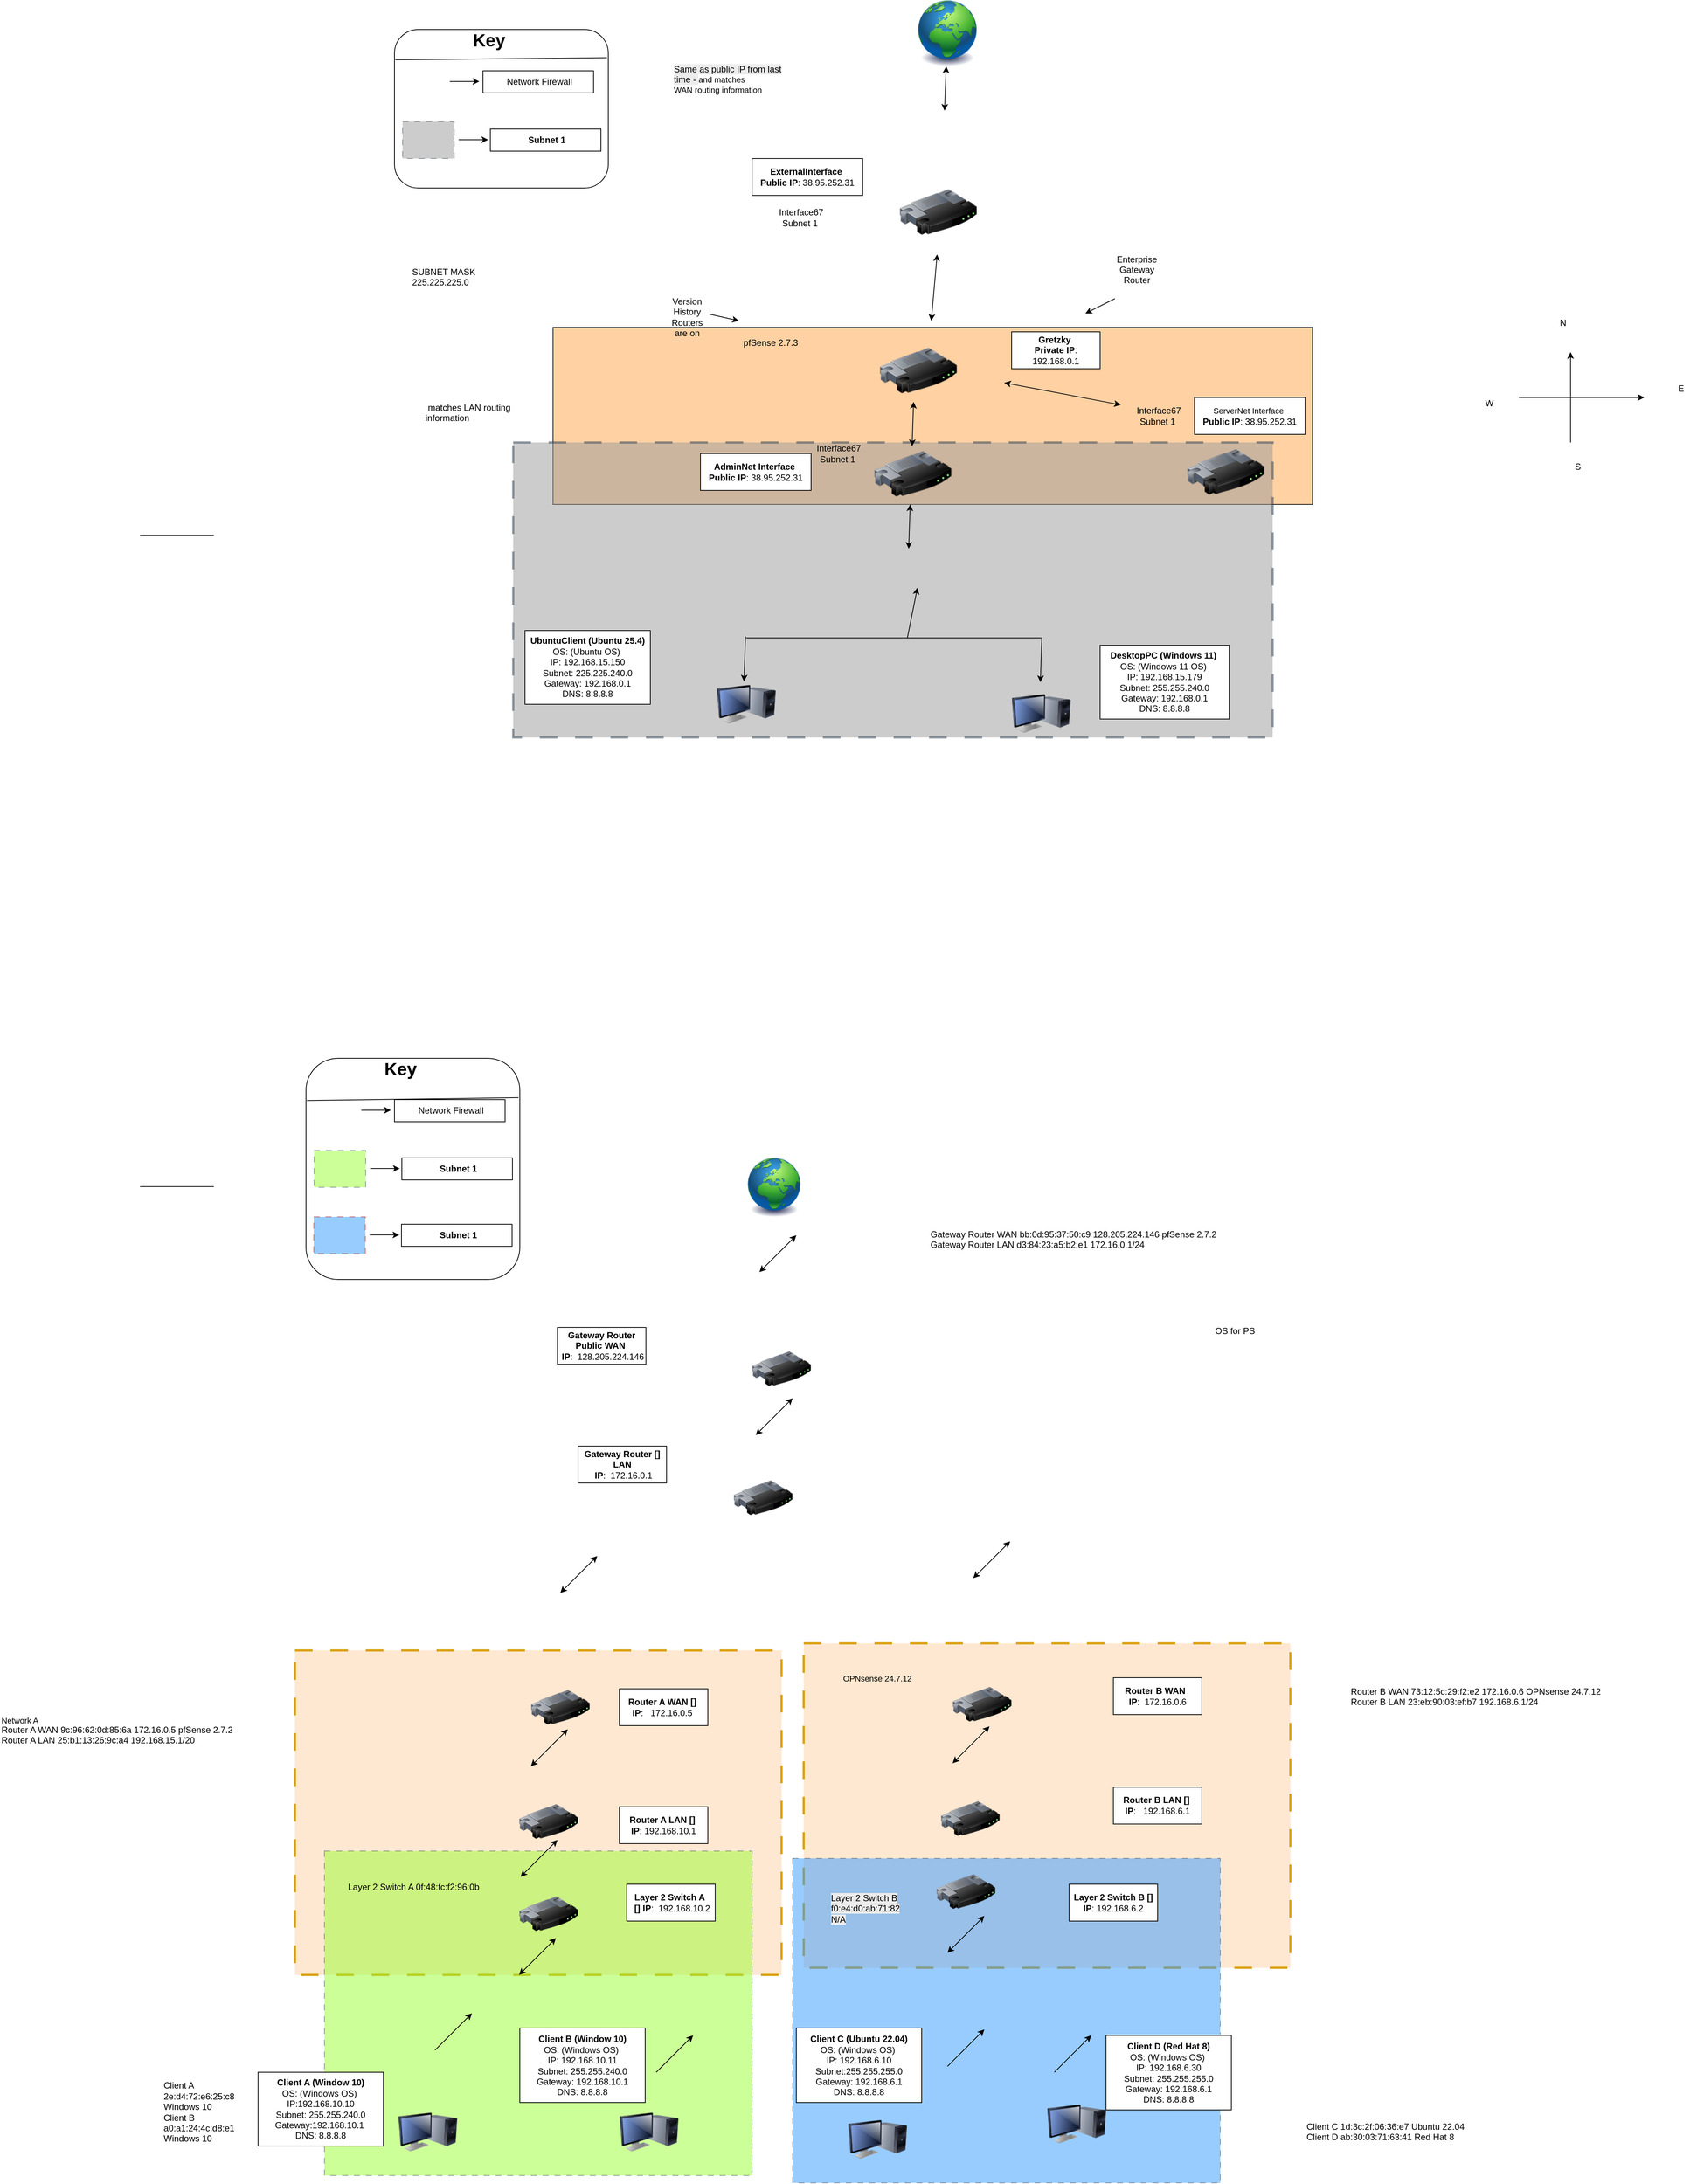 <mxfile version="28.2.0" pages="2">
  <diagram name="Page-1" id="8R3-ouWrvR0PYowqYxrW">
    <mxGraphModel dx="-3414" dy="2871" grid="1" gridSize="10" guides="1" tooltips="1" connect="1" arrows="1" fold="1" page="1" pageScale="1" pageWidth="850" pageHeight="1100" math="0" shadow="0">
      <root>
        <mxCell id="0" />
        <mxCell id="1" parent="0" />
        <mxCell id="jmSIG3X0HEFknxVYifZG-119" value="" style="rounded=0;whiteSpace=wrap;html=1;fillColor=#ffe6cc;opacity=90;dashed=1;dashPattern=8 8;strokeColor=#d79b00;strokeWidth=3;" parent="1" vertex="1">
          <mxGeometry x="8090" y="1148.4" width="660" height="440" as="geometry" />
        </mxCell>
        <mxCell id="jmSIG3X0HEFknxVYifZG-54" value="OS for PS" style="text;html=1;align=center;verticalAlign=middle;whiteSpace=wrap;rounded=0;" parent="1" vertex="1">
          <mxGeometry x="8620" y="710" width="110" height="30" as="geometry" />
        </mxCell>
        <mxCell id="jmSIG3X0HEFknxVYifZG-86" value="" style="rounded=0;whiteSpace=wrap;html=1;fillColor=#ffe6cc;opacity=90;dashed=1;dashPattern=8 8;strokeColor=#d79b00;strokeWidth=3;" parent="1" vertex="1">
          <mxGeometry x="7400" y="1158" width="660" height="440" as="geometry" />
        </mxCell>
        <mxCell id="jmSIG3X0HEFknxVYifZG-87" value="&lt;p style=&quot;margin: 0px; font-variant-numeric: normal; font-variant-east-asian: normal; font-variant-alternates: normal; font-size-adjust: none; font-kerning: auto; font-optical-sizing: auto; font-feature-settings: normal; font-variation-settings: normal; font-variant-position: normal; font-variant-emoji: normal; font-stretch: normal; font-size: 11px; line-height: normal; font-family: Arial; text-align: start;&quot; class=&quot;p1&quot;&gt;OPNsense 24.7.12&lt;/p&gt;" style="text;html=1;align=center;verticalAlign=middle;whiteSpace=wrap;rounded=0;" parent="1" vertex="1">
          <mxGeometry x="8135" y="1180" width="110" height="30" as="geometry" />
        </mxCell>
        <mxCell id="jmSIG3X0HEFknxVYifZG-88" value="" style="rounded=0;whiteSpace=wrap;html=1;fillColor=#99FF33;opacity=50;dashed=1;dashPattern=8 8;fontColor=#ffffff;strokeColor=#314354;" parent="1" vertex="1">
          <mxGeometry x="7440" y="1430" width="580" height="440" as="geometry" />
        </mxCell>
        <mxCell id="jmSIG3X0HEFknxVYifZG-89" value="" style="image;html=1;image=img/lib/clip_art/networking/Router_128x128.png" parent="1" vertex="1">
          <mxGeometry x="7704" y="1475" width="80" height="80" as="geometry" />
        </mxCell>
        <mxCell id="jmSIG3X0HEFknxVYifZG-90" value="" style="image;html=1;image=img/lib/clip_art/computers/Monitor_Tower_128x128.png" parent="1" vertex="1">
          <mxGeometry x="7540" y="1771" width="80" height="80" as="geometry" />
        </mxCell>
        <mxCell id="jmSIG3X0HEFknxVYifZG-91" value="" style="shape=image;html=1;verticalAlign=top;verticalLabelPosition=bottom;labelBackgroundColor=#ffffff;imageAspect=0;aspect=fixed;image=https://icons.diagrams.net/icon-cache1/Security_Double_Color_Red_and_black_vol_2-2413/fire__wall__firewall__security-520.svg" parent="1" vertex="1">
          <mxGeometry x="7704" y="1598" width="52" height="52" as="geometry" />
        </mxCell>
        <mxCell id="jmSIG3X0HEFknxVYifZG-92" value="" style="endArrow=classic;html=1;rounded=0;" parent="1" edge="1">
          <mxGeometry width="50" height="50" relative="1" as="geometry">
            <mxPoint x="7590" y="1700" as="sourcePoint" />
            <mxPoint x="7640" y="1650" as="targetPoint" />
          </mxGeometry>
        </mxCell>
        <mxCell id="jmSIG3X0HEFknxVYifZG-93" value="" style="endArrow=classic;startArrow=classic;html=1;rounded=0;" parent="1" edge="1">
          <mxGeometry x="0.01" width="50" height="50" relative="1" as="geometry">
            <mxPoint x="7704" y="1598" as="sourcePoint" />
            <mxPoint x="7754" y="1548" as="targetPoint" />
            <mxPoint as="offset" />
          </mxGeometry>
        </mxCell>
        <mxCell id="jmSIG3X0HEFknxVYifZG-94" value="&lt;b&gt;Client A (Window 10)&lt;/b&gt;&lt;div&gt;OS: (&lt;span style=&quot;background-color: transparent; color: light-dark(rgb(0, 0, 0), rgb(255, 255, 255));&quot;&gt;Windows&lt;/span&gt;&lt;span style=&quot;background-color: transparent; color: light-dark(rgb(0, 0, 0), rgb(255, 255, 255));&quot;&gt;&amp;nbsp;OS)&amp;nbsp;&lt;/span&gt;&lt;/div&gt;&lt;div&gt;IP:&lt;span style=&quot;background-color: transparent; color: light-dark(rgb(0, 0, 0), rgb(255, 255, 255));&quot;&gt;192.168.10.10&lt;/span&gt;&lt;/div&gt;&lt;div&gt;&lt;font style=&quot;color: rgb(0, 0, 0);&quot;&gt;Subnet&lt;/font&gt;:&amp;nbsp;&lt;span style=&quot;background-color: transparent; color: light-dark(rgb(0, 0, 0), rgb(255, 255, 255));&quot;&gt;255.255.240.0&lt;/span&gt;&lt;/div&gt;&lt;div&gt;&lt;font style=&quot;color: rgb(0, 0, 0);&quot;&gt;Gateway&lt;/font&gt;:&lt;span style=&quot;background-color: transparent; color: light-dark(rgb(0, 0, 0), rgb(255, 255, 255));&quot;&gt;192.168.10.1&lt;/span&gt;&lt;span style=&quot;background-color: transparent; color: light-dark(rgb(0, 0, 0), rgb(255, 255, 255));&quot;&gt;&amp;nbsp;&lt;/span&gt;&lt;/div&gt;&lt;div&gt;&lt;font style=&quot;background-color: transparent; color: rgb(0, 0, 0);&quot;&gt;DNS&lt;/font&gt;&lt;span style=&quot;background-color: transparent; color: light-dark(rgb(0, 0, 0), rgb(255, 255, 255));&quot;&gt;: 8.8.8.8&lt;/span&gt;&lt;/div&gt;" style="rounded=0;whiteSpace=wrap;html=1;" parent="1" vertex="1">
          <mxGeometry x="7350" y="1730" width="170" height="100" as="geometry" />
        </mxCell>
        <mxCell id="jmSIG3X0HEFknxVYifZG-95" value="&lt;b&gt;Client B (Window 10)&lt;/b&gt;&lt;div&gt;OS: (&lt;span style=&quot;background-color: transparent; color: light-dark(rgb(0, 0, 0), rgb(255, 255, 255));&quot;&gt;Windows&lt;/span&gt;&lt;span style=&quot;background-color: transparent; color: light-dark(rgb(0, 0, 0), rgb(255, 255, 255));&quot;&gt;&amp;nbsp;OS)&amp;nbsp;&lt;/span&gt;&lt;/div&gt;&lt;div&gt;&lt;div&gt;IP:&amp;nbsp;&lt;span style=&quot;background-color: transparent; color: light-dark(rgb(0, 0, 0), rgb(255, 255, 255));&quot;&gt;192.168.10.11&lt;/span&gt;&lt;/div&gt;&lt;div&gt;&lt;font style=&quot;color: rgb(0, 0, 0);&quot;&gt;Subnet&lt;/font&gt;:&amp;nbsp;&lt;span style=&quot;background-color: transparent; color: light-dark(rgb(0, 0, 0), rgb(255, 255, 255));&quot;&gt;255.255.240.0&lt;/span&gt;&lt;/div&gt;&lt;div&gt;&lt;font style=&quot;color: rgb(0, 0, 0);&quot;&gt;Gateway&lt;/font&gt;:&amp;nbsp;&lt;span style=&quot;background-color: transparent; color: light-dark(rgb(0, 0, 0), rgb(255, 255, 255));&quot;&gt;192.168.10.1&lt;/span&gt;&lt;/div&gt;&lt;div&gt;&lt;font style=&quot;color: rgb(0, 0, 0);&quot;&gt;DNS&lt;/font&gt;: 8.8.8.8&lt;/div&gt;&lt;/div&gt;" style="rounded=0;whiteSpace=wrap;html=1;" parent="1" vertex="1">
          <mxGeometry x="7705" y="1670" width="170" height="101" as="geometry" />
        </mxCell>
        <mxCell id="jmSIG3X0HEFknxVYifZG-97" value="" style="image;html=1;image=img/lib/clip_art/computers/Monitor_Tower_128x128.png" parent="1" vertex="1">
          <mxGeometry x="7840" y="1771" width="80" height="80" as="geometry" />
        </mxCell>
        <mxCell id="jmSIG3X0HEFknxVYifZG-98" value="" style="endArrow=classic;html=1;rounded=0;" parent="1" edge="1">
          <mxGeometry width="50" height="50" relative="1" as="geometry">
            <mxPoint x="7890" y="1730" as="sourcePoint" />
            <mxPoint x="7940" y="1680" as="targetPoint" />
          </mxGeometry>
        </mxCell>
        <mxCell id="jmSIG3X0HEFknxVYifZG-99" value="Layer 2 Switch A 0f:48:fc:f2:96:0b" style="text;whiteSpace=wrap;html=1;" parent="1" vertex="1">
          <mxGeometry x="7470" y="1465" width="210" height="40" as="geometry" />
        </mxCell>
        <mxCell id="jmSIG3X0HEFknxVYifZG-100" value="&lt;div&gt;&lt;p style=&quot;margin: 0px; font-variant-numeric: normal; font-variant-east-asian: normal; font-variant-alternates: normal; font-size-adjust: none; font-kerning: auto; font-optical-sizing: auto; font-feature-settings: normal; font-variation-settings: normal; font-variant-position: normal; font-variant-emoji: normal; font-stretch: normal; font-size: 11px; line-height: normal; font-family: Arial;&quot; class=&quot;p1&quot;&gt;Network A&lt;/p&gt;&lt;/div&gt;Router A WAN 9c:96:62:0d:85:6a 172.16.0.5 pfSense 2.7.2&lt;br&gt;Router A LAN 25:b1:13:26:9c:a4 192.168.15.1/20" style="text;whiteSpace=wrap;html=1;" parent="1" vertex="1">
          <mxGeometry x="7000" y="1240" width="370" height="50" as="geometry" />
        </mxCell>
        <mxCell id="jmSIG3X0HEFknxVYifZG-101" value="" style="image;html=1;image=img/lib/clip_art/networking/Router_128x128.png" parent="1" vertex="1">
          <mxGeometry x="7704" y="1350" width="80" height="80" as="geometry" />
        </mxCell>
        <mxCell id="jmSIG3X0HEFknxVYifZG-102" value="" style="image;html=1;image=img/lib/clip_art/networking/Router_128x128.png" parent="1" vertex="1">
          <mxGeometry x="7720" y="1195" width="80" height="80" as="geometry" />
        </mxCell>
        <mxCell id="jmSIG3X0HEFknxVYifZG-103" value="" style="endArrow=classic;startArrow=classic;html=1;rounded=0;" parent="1" edge="1">
          <mxGeometry x="0.01" width="50" height="50" relative="1" as="geometry">
            <mxPoint x="7720" y="1315" as="sourcePoint" />
            <mxPoint x="7770" y="1265" as="targetPoint" />
            <mxPoint as="offset" />
          </mxGeometry>
        </mxCell>
        <mxCell id="jmSIG3X0HEFknxVYifZG-104" value="" style="shape=image;html=1;verticalAlign=top;verticalLabelPosition=bottom;labelBackgroundColor=#ffffff;imageAspect=0;aspect=fixed;image=https://icons.diagrams.net/icon-cache1/Security_Double_Color_Red_and_black_vol_2-2413/fire__wall__firewall__security-520.svg" parent="1" vertex="1">
          <mxGeometry x="7730" y="1300" width="52" height="52" as="geometry" />
        </mxCell>
        <mxCell id="jmSIG3X0HEFknxVYifZG-105" value="" style="shape=image;html=1;verticalAlign=top;verticalLabelPosition=bottom;labelBackgroundColor=#ffffff;imageAspect=0;aspect=fixed;image=https://icons.diagrams.net/icon-cache1/Security_Double_Color_Red_and_black_vol_2-2413/fire__wall__firewall__security-520.svg" parent="1" vertex="1">
          <mxGeometry x="7730" y="1094" width="52" height="52" as="geometry" />
        </mxCell>
        <mxCell id="jmSIG3X0HEFknxVYifZG-106" value="" style="endArrow=classic;startArrow=classic;html=1;rounded=0;" parent="1" edge="1">
          <mxGeometry x="0.01" width="50" height="50" relative="1" as="geometry">
            <mxPoint x="8025" y="866" as="sourcePoint" />
            <mxPoint x="8075" y="816" as="targetPoint" />
            <mxPoint as="offset" />
          </mxGeometry>
        </mxCell>
        <mxCell id="jmSIG3X0HEFknxVYifZG-107" value="" style="image;html=1;image=img/lib/clip_art/general/Earth_globe_128x128.png" parent="1" vertex="1">
          <mxGeometry x="8010" y="490" width="80" height="80" as="geometry" />
        </mxCell>
        <mxCell id="jmSIG3X0HEFknxVYifZG-109" value="" style="rounded=0;whiteSpace=wrap;html=1;fillColor=#3399FF;opacity=50;dashed=1;dashPattern=8 8;fontColor=#ffffff;strokeColor=#314354;" parent="1" vertex="1">
          <mxGeometry x="8075" y="1440" width="580" height="440" as="geometry" />
        </mxCell>
        <mxCell id="jmSIG3X0HEFknxVYifZG-113" value="" style="image;html=1;image=img/lib/clip_art/networking/Router_128x128.png" parent="1" vertex="1">
          <mxGeometry x="8270" y="1445" width="80" height="80" as="geometry" />
        </mxCell>
        <mxCell id="jmSIG3X0HEFknxVYifZG-114" value="&lt;b&gt;Client D (Red Hat 8)&lt;/b&gt;&lt;div&gt;OS: (&lt;span style=&quot;background-color: transparent; color: light-dark(rgb(0, 0, 0), rgb(255, 255, 255));&quot;&gt;Windows&lt;/span&gt;&lt;span style=&quot;background-color: transparent; color: light-dark(rgb(0, 0, 0), rgb(255, 255, 255));&quot;&gt;&amp;nbsp;OS)&amp;nbsp;&lt;/span&gt;&lt;/div&gt;&lt;div&gt;&lt;div&gt;IP:&amp;nbsp;&lt;span style=&quot;background-color: transparent; color: light-dark(rgb(0, 0, 0), rgb(255, 255, 255));&quot;&gt;192.168.6.30&lt;/span&gt;&lt;/div&gt;&lt;div&gt;&lt;font style=&quot;color: rgb(0, 0, 0);&quot;&gt;Subnet&lt;/font&gt;:&amp;nbsp;&lt;span style=&quot;background-color: transparent; color: light-dark(rgb(0, 0, 0), rgb(255, 255, 255));&quot;&gt;255.255.255.0&lt;/span&gt;&lt;/div&gt;&lt;div&gt;&lt;font style=&quot;color: rgb(0, 0, 0);&quot;&gt;Gateway&lt;/font&gt;:&amp;nbsp;&lt;span style=&quot;text-align: left; background-color: transparent; color: light-dark(rgb(0, 0, 0), rgb(255, 255, 255));&quot;&gt;192.168.6.1&lt;/span&gt;&lt;/div&gt;&lt;div&gt;&lt;font style=&quot;color: rgb(0, 0, 0);&quot;&gt;DNS&lt;/font&gt;: 8.8.8.8&lt;/div&gt;&lt;/div&gt;" style="rounded=0;whiteSpace=wrap;html=1;" parent="1" vertex="1">
          <mxGeometry x="8500" y="1680" width="170" height="101" as="geometry" />
        </mxCell>
        <mxCell id="jmSIG3X0HEFknxVYifZG-115" value="&lt;b&gt;Client C (Ubuntu 22.04)&lt;/b&gt;&lt;div&gt;OS: (&lt;span style=&quot;background-color: transparent; color: light-dark(rgb(0, 0, 0), rgb(255, 255, 255));&quot;&gt;Windows&lt;/span&gt;&lt;span style=&quot;background-color: transparent; color: light-dark(rgb(0, 0, 0), rgb(255, 255, 255));&quot;&gt;&amp;nbsp;OS)&amp;nbsp;&lt;/span&gt;&lt;/div&gt;&lt;div&gt;&lt;div&gt;IP:&amp;nbsp;&lt;span style=&quot;background-color: transparent; color: light-dark(rgb(0, 0, 0), rgb(255, 255, 255));&quot;&gt;192.168.6.10&lt;/span&gt;&lt;/div&gt;&lt;div&gt;&lt;font style=&quot;color: rgb(0, 0, 0);&quot;&gt;Subnet&lt;/font&gt;:&lt;span style=&quot;background-color: transparent; color: light-dark(rgb(0, 0, 0), rgb(255, 255, 255));&quot;&gt;255.255.255.0&lt;/span&gt;&lt;/div&gt;&lt;div&gt;&lt;font style=&quot;color: rgb(0, 0, 0);&quot;&gt;Gateway&lt;/font&gt;:&amp;nbsp;&lt;span style=&quot;text-align: left; background-color: transparent; color: light-dark(rgb(0, 0, 0), rgb(255, 255, 255));&quot;&gt;192.168.6.1&lt;/span&gt;&lt;/div&gt;&lt;div&gt;&lt;font style=&quot;color: rgb(0, 0, 0);&quot;&gt;DNS&lt;/font&gt;: 8.8.8.8&lt;/div&gt;&lt;/div&gt;" style="rounded=0;whiteSpace=wrap;html=1;" parent="1" vertex="1">
          <mxGeometry x="8080" y="1670" width="170" height="101" as="geometry" />
        </mxCell>
        <mxCell id="jmSIG3X0HEFknxVYifZG-116" value="" style="image;html=1;image=img/lib/clip_art/computers/Monitor_Tower_128x128.png" parent="1" vertex="1">
          <mxGeometry x="8150" y="1781" width="80" height="80" as="geometry" />
        </mxCell>
        <mxCell id="jmSIG3X0HEFknxVYifZG-117" value="" style="image;html=1;image=img/lib/clip_art/computers/Monitor_Tower_128x128.png" parent="1" vertex="1">
          <mxGeometry x="8420" y="1760" width="80" height="80" as="geometry" />
        </mxCell>
        <mxCell id="jmSIG3X0HEFknxVYifZG-118" value="Client C 1d:3c:2f:06:36:e7 Ubuntu 22.04&#xa;Client D ab:30:03:71:63:41 Red Hat 8" style="text;whiteSpace=wrap;html=1;" parent="1" vertex="1">
          <mxGeometry x="8770" y="1790" width="250" height="50" as="geometry" />
        </mxCell>
        <mxCell id="jmSIG3X0HEFknxVYifZG-120" value="&#xa;Client A 2e:d4:72:e6:25:c8 Windows 10&#xa;Client B a0:a1:24:4c:d8:e1 Windows 10&#xa;&#xa;&#xa;" style="text;whiteSpace=wrap;html=1;" parent="1" vertex="1">
          <mxGeometry x="7220" y="1720" width="110" height="40" as="geometry" />
        </mxCell>
        <mxCell id="jmSIG3X0HEFknxVYifZG-121" value="" style="shape=image;html=1;verticalAlign=top;verticalLabelPosition=bottom;labelBackgroundColor=#ffffff;imageAspect=0;aspect=fixed;image=https://icons.diagrams.net/icon-cache1/Security_Double_Color_Red_and_black_vol_2-2413/fire__wall__firewall__security-520.svg" parent="1" vertex="1">
          <mxGeometry x="8298" y="1580" width="52" height="52" as="geometry" />
        </mxCell>
        <mxCell id="jmSIG3X0HEFknxVYifZG-122" value="" style="endArrow=classic;startArrow=classic;html=1;rounded=0;" parent="1" edge="1">
          <mxGeometry x="0.01" width="50" height="50" relative="1" as="geometry">
            <mxPoint x="8285" y="1568" as="sourcePoint" />
            <mxPoint x="8335" y="1518" as="targetPoint" />
            <mxPoint as="offset" />
          </mxGeometry>
        </mxCell>
        <mxCell id="jmSIG3X0HEFknxVYifZG-123" value="" style="endArrow=classic;html=1;rounded=0;" parent="1" edge="1">
          <mxGeometry width="50" height="50" relative="1" as="geometry">
            <mxPoint x="8285" y="1722" as="sourcePoint" />
            <mxPoint x="8335" y="1672" as="targetPoint" />
          </mxGeometry>
        </mxCell>
        <mxCell id="jmSIG3X0HEFknxVYifZG-124" value="" style="endArrow=classic;html=1;rounded=0;" parent="1" edge="1">
          <mxGeometry width="50" height="50" relative="1" as="geometry">
            <mxPoint x="8430" y="1730" as="sourcePoint" />
            <mxPoint x="8480" y="1680" as="targetPoint" />
          </mxGeometry>
        </mxCell>
        <mxCell id="jmSIG3X0HEFknxVYifZG-130" value="" style="image;html=1;image=img/lib/clip_art/networking/Router_128x128.png" parent="1" vertex="1">
          <mxGeometry x="8276" y="1346" width="80" height="80" as="geometry" />
        </mxCell>
        <mxCell id="jmSIG3X0HEFknxVYifZG-131" value="" style="image;html=1;image=img/lib/clip_art/networking/Router_128x128.png" parent="1" vertex="1">
          <mxGeometry x="8292" y="1191" width="80" height="80" as="geometry" />
        </mxCell>
        <mxCell id="jmSIG3X0HEFknxVYifZG-132" value="" style="endArrow=classic;startArrow=classic;html=1;rounded=0;" parent="1" edge="1">
          <mxGeometry x="0.01" width="50" height="50" relative="1" as="geometry">
            <mxPoint x="8292" y="1311" as="sourcePoint" />
            <mxPoint x="8342" y="1261" as="targetPoint" />
            <mxPoint as="offset" />
          </mxGeometry>
        </mxCell>
        <mxCell id="jmSIG3X0HEFknxVYifZG-133" value="" style="shape=image;html=1;verticalAlign=top;verticalLabelPosition=bottom;labelBackgroundColor=#ffffff;imageAspect=0;aspect=fixed;image=https://icons.diagrams.net/icon-cache1/Security_Double_Color_Red_and_black_vol_2-2413/fire__wall__firewall__security-520.svg" parent="1" vertex="1">
          <mxGeometry x="8302" y="1296" width="52" height="52" as="geometry" />
        </mxCell>
        <mxCell id="jmSIG3X0HEFknxVYifZG-134" value="" style="shape=image;html=1;verticalAlign=top;verticalLabelPosition=bottom;labelBackgroundColor=#ffffff;imageAspect=0;aspect=fixed;image=https://icons.diagrams.net/icon-cache1/Security_Double_Color_Red_and_black_vol_2-2413/fire__wall__firewall__security-520.svg" parent="1" vertex="1">
          <mxGeometry x="8302" y="1090" width="52" height="52" as="geometry" />
        </mxCell>
        <mxCell id="jmSIG3X0HEFknxVYifZG-135" value="Router B WAN 73:12:5c:29:f2:e2 172.16.0.6 OPNsense 24.7.12&lt;br&gt;Router B LAN 23:eb:90:03:ef:b7 192.168.6.1/24&lt;div&gt;&lt;br/&gt;&lt;/div&gt;" style="text;whiteSpace=wrap;html=1;" parent="1" vertex="1">
          <mxGeometry x="8830" y="1200" width="370" height="70" as="geometry" />
        </mxCell>
        <mxCell id="jmSIG3X0HEFknxVYifZG-136" value="" style="endArrow=classic;startArrow=classic;html=1;rounded=0;" parent="1" edge="1">
          <mxGeometry x="0.01" width="50" height="50" relative="1" as="geometry">
            <mxPoint x="8320" y="1060" as="sourcePoint" />
            <mxPoint x="8370" y="1010" as="targetPoint" />
            <mxPoint as="offset" />
          </mxGeometry>
        </mxCell>
        <mxCell id="jmSIG3X0HEFknxVYifZG-149" value="" style="rounded=1;whiteSpace=wrap;html=1;" parent="1" vertex="1">
          <mxGeometry x="7415" y="355" width="290" height="300" as="geometry" />
        </mxCell>
        <mxCell id="jmSIG3X0HEFknxVYifZG-150" value="&lt;font style=&quot;font-size: 24px;&quot;&gt;&lt;b&gt;Key&lt;/b&gt;&lt;/font&gt;&amp;nbsp;" style="text;html=1;align=center;verticalAlign=middle;whiteSpace=wrap;rounded=0;" parent="1" vertex="1">
          <mxGeometry x="7515" y="355" width="60" height="30" as="geometry" />
        </mxCell>
        <mxCell id="jmSIG3X0HEFknxVYifZG-151" value="" style="endArrow=none;html=1;rounded=0;exitX=0.004;exitY=0.191;exitDx=0;exitDy=0;exitPerimeter=0;entryX=0.994;entryY=0.178;entryDx=0;entryDy=0;entryPerimeter=0;" parent="1" source="jmSIG3X0HEFknxVYifZG-149" target="jmSIG3X0HEFknxVYifZG-149" edge="1">
          <mxGeometry width="50" height="50" relative="1" as="geometry">
            <mxPoint x="7835" y="590" as="sourcePoint" />
            <mxPoint x="7885" y="540" as="targetPoint" />
          </mxGeometry>
        </mxCell>
        <mxCell id="jmSIG3X0HEFknxVYifZG-152" value="" style="shape=image;html=1;verticalAlign=top;verticalLabelPosition=bottom;labelBackgroundColor=#ffffff;imageAspect=0;aspect=fixed;image=https://icons.diagrams.net/icon-cache1/Security_Double_Color_Red_and_black_vol_2-2413/fire__wall__firewall__security-520.svg" parent="1" vertex="1">
          <mxGeometry x="7435" y="400" width="52" height="52" as="geometry" />
        </mxCell>
        <mxCell id="jmSIG3X0HEFknxVYifZG-153" value="" style="rounded=0;whiteSpace=wrap;html=1;shadow=0;dashed=1;dashPattern=8 8;fillColor=#99FF33;fontColor=#ffffff;strokeColor=#314354;opacity=50;" parent="1" vertex="1">
          <mxGeometry x="7426" y="480" width="70" height="50" as="geometry" />
        </mxCell>
        <mxCell id="jmSIG3X0HEFknxVYifZG-154" value="&amp;nbsp;Network Firewall" style="text;html=1;align=center;verticalAlign=middle;whiteSpace=wrap;rounded=0;strokeColor=default;" parent="1" vertex="1">
          <mxGeometry x="7535" y="411" width="150" height="30" as="geometry" />
        </mxCell>
        <mxCell id="jmSIG3X0HEFknxVYifZG-155" value="&lt;b&gt;&amp;nbsp;Subnet 1&lt;/b&gt;" style="text;html=1;align=center;verticalAlign=middle;whiteSpace=wrap;rounded=0;strokeColor=default;strokeWidth=1;" parent="1" vertex="1">
          <mxGeometry x="7545" y="490" width="150" height="30" as="geometry" />
        </mxCell>
        <mxCell id="jmSIG3X0HEFknxVYifZG-156" value="" style="endArrow=classic;html=1;rounded=0;" parent="1" edge="1">
          <mxGeometry width="50" height="50" relative="1" as="geometry">
            <mxPoint x="7502" y="504.55" as="sourcePoint" />
            <mxPoint x="7542" y="504.55" as="targetPoint" />
          </mxGeometry>
        </mxCell>
        <mxCell id="jmSIG3X0HEFknxVYifZG-157" value="" style="endArrow=classic;html=1;rounded=0;" parent="1" edge="1">
          <mxGeometry width="50" height="50" relative="1" as="geometry">
            <mxPoint x="7490" y="425.55" as="sourcePoint" />
            <mxPoint x="7530" y="425.55" as="targetPoint" />
          </mxGeometry>
        </mxCell>
        <mxCell id="jmSIG3X0HEFknxVYifZG-158" value="" style="rounded=0;whiteSpace=wrap;html=1;shadow=0;dashed=1;dashPattern=8 8;fillColor=#3399FF;fontColor=#ffffff;strokeColor=#B20000;opacity=50;" parent="1" vertex="1">
          <mxGeometry x="7425.5" y="570" width="70" height="50" as="geometry" />
        </mxCell>
        <mxCell id="jmSIG3X0HEFknxVYifZG-159" value="&lt;b&gt;&amp;nbsp;Subnet 1&lt;/b&gt;" style="text;html=1;align=center;verticalAlign=middle;whiteSpace=wrap;rounded=0;strokeColor=default;strokeWidth=1;" parent="1" vertex="1">
          <mxGeometry x="7544.5" y="580" width="150" height="30" as="geometry" />
        </mxCell>
        <mxCell id="jmSIG3X0HEFknxVYifZG-160" value="" style="endArrow=classic;html=1;rounded=0;" parent="1" edge="1">
          <mxGeometry width="50" height="50" relative="1" as="geometry">
            <mxPoint x="7501.5" y="594.55" as="sourcePoint" />
            <mxPoint x="7541.5" y="594.55" as="targetPoint" />
          </mxGeometry>
        </mxCell>
        <mxCell id="jmSIG3X0HEFknxVYifZG-162" value="" style="shape=link;html=1;rounded=0;width=883.333;" parent="1" edge="1">
          <mxGeometry width="100" relative="1" as="geometry">
            <mxPoint x="7190" y="87.5" as="sourcePoint" />
            <mxPoint x="7290" y="87.5" as="targetPoint" />
          </mxGeometry>
        </mxCell>
        <mxCell id="jmSIG3X0HEFknxVYifZG-164" value="&lt;b&gt;&lt;span style=&quot;text-align: left;&quot;&gt;Layer 2 Switch A&lt;/span&gt;&amp;nbsp;&lt;br&gt;&lt;/b&gt;&lt;div&gt;&lt;font style=&quot;background-color: transparent;&quot;&gt;&lt;span style=&quot;color: rgba(0, 0, 0, 0); font-family: monospace; font-size: 0px; text-align: start; text-wrap-mode: nowrap; background-color: transparent;&quot;&gt;[%3CmxGraphModel%3E%3Croot%3E%3CmxCell%20id%3D%220%22%2F%3E%3CmxCell%20id%3D%221%22%20parent%3D%220%22%2F%3E%3CmxCell%20id%3D%222%22%20value%3D%22%22%20style%3D%22endArrow%3Dclassic%3BstartArrow%3Dclassic%3Bhtml%3D1%3Brounded%3D0%3B%22%20edge%3D%221%22%20parent%3D%221%22%3E%3CmxGeometry%20x%3D%220.01%22%20width%3D%2250%22%20height%3D%2250%22%20relative%3D%221%22%20as%3D%22geometry%22%3E%3CmxPoint%20x%3D%227760%22%20y%3D%221080%22%20as%3D%22sourcePoint%22%2F%3E%3CmxPoint%20x%3D%227810%22%20y%3D%221030%22%20as%3D%22targetPoint%22%2F%3E%3CmxPoint%20as%3D%22offset%22%2F%3E%3C%2FmxGeometry%3E%3C%2FmxCell%3E%3C%2Froot%3E%3C%2FmxGraphModel%[][]&lt;/span&gt;&lt;b style=&quot;&quot;&gt;&lt;font style=&quot;color: rgb(0, 0, 0);&quot;&gt;&amp;nbsp;[]&amp;nbsp;&lt;/font&gt;&lt;/b&gt;&lt;/font&gt;&lt;font style=&quot;background-color: transparent; color: light-dark(rgb(0, 0, 0), rgb(255, 255, 255));&quot;&gt;&lt;span style=&quot;color: rgba(0, 0, 0, 0); font-family: monospace; font-size: 0px; text-align: start; text-wrap-mode: nowrap; background-color: transparent;&quot;&gt;%3CmxGraphModel%3E%3Croot%3E%3CmxCell%20id%3D%220%22%2F%3E%3CmxCell%20id%3D%221%22%20parent%3D%220%22%2F%3E%3CmxCell%20id%3D%222%22%20value%3D%22%22%20style%3D%22endArrow%3Dclassic%3BstartArrow%3Dclassic%3Bhtml%3D1%3Brounded%3D0%3B%22%20edge%3D%221%22%20parent%3D%221%22%3E%3CmxGeometry%20x%3D%220.01%22%20width%3D%2250%22%20height%3D%2250%22%20relative%3D%221%22%20as%3D%22geometry%22%3E%3CmxPoint%20x%3D%227760%22%20y%3D%221080%22%20as%3D%22sourcePoint%22%2F%3E%3CmxPoint%20x%3D%227810%22%20y%3D%221030%22%20as%3D%22targetPoint%22%2F%3E%3CmxPoint%20as%3D%22offset%22%2F%3E%3C%2FmxGeometry%3E%3C%2FmxCell%3E%3C%2Froot%3E%3C%2FmxGraphModel%&lt;/span&gt;&lt;b&gt;&lt;font style=&quot;color: rgb(0, 0, 0);&quot;&gt;IP&lt;/font&gt;&lt;/b&gt;&lt;/font&gt;&lt;span style=&quot;background-color: transparent; color: light-dark(rgb(0, 0, 0), rgb(255, 255, 255));&quot;&gt;:&lt;/span&gt;&lt;span style=&quot;background-color: transparent; color: light-dark(rgb(0, 0, 0), rgb(255, 255, 255));&quot;&gt;&amp;nbsp;&lt;/span&gt;&lt;font style=&quot;background-color: transparent; color: light-dark(rgb(0, 0, 0), rgb(255, 255, 255));&quot;&gt;&lt;span style=&quot;color: rgba(0, 0, 0, 0); font-family: monospace; font-size: 0px; text-align: start; text-wrap-mode: nowrap; background-color: transparent;&quot;&gt;%3CmxGraphModel%3E%3Croot%3E%3CmxCell%20id%3D%220%22%2F%3E%3CmxCell%20id%3D%221%22%20parent%3D%220%22%2F%3E%3CmxCell%20id%3D%222%22%20value%3D%22%22%20style%3D%22endArrow%3Dclassic%3BstartArrow%3Dclassic%3Bhtml%3D1%3Brounded%3D0%3B%22%20edge%3D%221%22%20parent%3D%221%22%3E%3CmxGeometry%20x%3D%220.01%22%20width%3D%2250%22%20height%3D%2250%22%20relative%3D%221%22%20as%3D%22geometry%22%3E%3CmxPoint%20x%3D%227760%22%20y%3D%221080%22%20as%3D%22sourcePoint%22%2F%3E%3CmxPoint%20x%3D%227810%22%20y%3D%221030%22%20as%3D%22targetPoint%22%2F%3E%3CmxPoint%20as%3D%22offset%22%2F%3E%3C%2FmxGeometry%3E%3C%2FmxCell%3E%3C%2Froot%3E%3C%2FmxGraphModel%[]&lt;/span&gt;&lt;/font&gt;&lt;span style=&quot;background-color: transparent; color: light-dark(rgb(0, 0, 0), rgb(255, 255, 255));&quot;&gt;&amp;nbsp;&lt;/span&gt;&lt;span style=&quot;background-color: transparent; color: light-dark(rgb(0, 0, 0), rgb(255, 255, 255));&quot;&gt;192.168.10.2&lt;/span&gt;&lt;/div&gt;" style="rounded=0;whiteSpace=wrap;html=1;" parent="1" vertex="1">
          <mxGeometry x="7850" y="1475" width="120" height="50" as="geometry" />
        </mxCell>
        <mxCell id="YeXkgbG_geoZ1zjIWWEg-1" value="" style="image;html=1;image=img/lib/clip_art/networking/Router_128x128.png" vertex="1" parent="1">
          <mxGeometry x="7995" y="911" width="80" height="80" as="geometry" />
        </mxCell>
        <mxCell id="YeXkgbG_geoZ1zjIWWEg-2" value="" style="image;html=1;image=img/lib/clip_art/networking/Router_128x128.png" vertex="1" parent="1">
          <mxGeometry x="8020" y="736" width="80" height="80" as="geometry" />
        </mxCell>
        <mxCell id="YeXkgbG_geoZ1zjIWWEg-4" value="" style="shape=image;html=1;verticalAlign=top;verticalLabelPosition=bottom;labelBackgroundColor=#ffffff;imageAspect=0;aspect=fixed;image=https://icons.diagrams.net/icon-cache1/Security_Double_Color_Red_and_black_vol_2-2413/fire__wall__firewall__security-520.svg" vertex="1" parent="1">
          <mxGeometry x="8020" y="859" width="52" height="52" as="geometry" />
        </mxCell>
        <mxCell id="YeXkgbG_geoZ1zjIWWEg-5" value="" style="endArrow=classic;startArrow=classic;html=1;rounded=0;" edge="1" parent="1">
          <mxGeometry x="0.01" width="50" height="50" relative="1" as="geometry">
            <mxPoint x="7760" y="1080" as="sourcePoint" />
            <mxPoint x="7810" y="1030" as="targetPoint" />
            <mxPoint as="offset" />
          </mxGeometry>
        </mxCell>
        <mxCell id="YeXkgbG_geoZ1zjIWWEg-7" value="&lt;b&gt;Gateway Router [] LAN&lt;br&gt;&lt;/b&gt;&lt;div&gt;&lt;font style=&quot;background-color: transparent;&quot;&gt;&lt;span style=&quot;color: rgba(0, 0, 0, 0); font-family: monospace; font-size: 0px; text-align: start; text-wrap-mode: nowrap; background-color: transparent;&quot;&gt;%3CmxGraphModel%3E%3Croot%3E%3CmxCell%20id%3D%220%22%2F%3E%3CmxCell%20id%3D%221%22%20parent%3D%220%22%2F%3E%3CmxCell%20id%3D%222%22%20value%3D%22%22%20style%3D%22endArrow%3Dclassic%3BstartArrow%3Dclassic%3Bhtml%3D1%3Brounded%3D0%3B%22%20edge%3D%221%22%20parent%3D%221%22%3E%3CmxGeometry%20x%3D%220.01%22%20width%3D%2250%22%20height%3D%2250%22%20relative%3D%221%22%20as%3D%22geometry%22%3E%3CmxPoint%20x%3D%227760%22%20y%3D%221080%22%20as%3D%22sourcePoint%22%2F%3E%3CmxPoint%20x%3D%227810%22%20y%3D%221030%22%20as%3D%22targetPoint%22%2F%3E%3CmxPoint%20as%3D%22offset%22%2F%3E%3C%2FmxGeometry%3E%3C%2FmxCell%3E%3C%2Froot%3E%3C%2FmxGraphModel%[]&lt;/span&gt;&lt;b style=&quot;&quot;&gt;&lt;font style=&quot;color: rgb(0, 0, 0);&quot;&gt;&amp;nbsp;IP&lt;/font&gt;&lt;/b&gt;&lt;/font&gt;&lt;span style=&quot;background-color: transparent;&quot;&gt;&lt;font style=&quot;color: rgb(0, 0, 0);&quot;&gt;:&lt;/font&gt;&lt;/span&gt;&lt;span style=&quot;background-color: transparent; color: light-dark(rgb(0, 0, 0), rgb(255, 255, 255));&quot;&gt;&amp;nbsp;&lt;/span&gt;&lt;span style=&quot;background-color: transparent; color: light-dark(rgb(0, 0, 0), rgb(255, 255, 255));&quot;&gt;&amp;nbsp;&lt;/span&gt;&lt;span style=&quot;text-align: left; background-color: transparent; color: light-dark(rgb(0, 0, 0), rgb(255, 255, 255));&quot;&gt;172.16.0.1&lt;/span&gt;&lt;/div&gt;" style="rounded=0;whiteSpace=wrap;html=1;" vertex="1" parent="1">
          <mxGeometry x="7784" y="881" width="120" height="50" as="geometry" />
        </mxCell>
        <mxCell id="YeXkgbG_geoZ1zjIWWEg-8" value="&lt;b&gt;Gateway Router Public WAN&amp;nbsp;&lt;br&gt;&lt;/b&gt;&lt;div&gt;&lt;font style=&quot;background-color: transparent;&quot;&gt;&lt;span style=&quot;color: rgba(0, 0, 0, 0); font-family: monospace; font-size: 0px; text-align: start; text-wrap-mode: nowrap; background-color: transparent;&quot;&gt;%3CmxGraphModel%3E%3Croot%3E%3CmxCell%20id%3D%220%22%2F%3E%3CmxCell%20id%3D%221%22%20parent%3D%220%22%2F%3E%3CmxCell%20id%3D%222%22%20value%3D%22%22%20style%3D%22endArrow%3Dclassic%3BstartArrow%3Dclassic%3Bhtml%3D1%3Brounded%3D0%3B%22%20edge%3D%221%22%20parent%3D%221%22%3E%3CmxGeometry%20x%3D%220.01%22%20width%3D%2250%22%20height%3D%2250%22%20relative%3D%221%22%20as%3D%22geometry%22%3E%3CmxPoint%20x%3D%227760%22%20y%3D%221080%22%20as%3D%22sourcePoint%22%2F%3E%3CmxPoint%20x%3D%227810%22%20y%3D%221030%22%20as%3D%22targetPoint%22%2F%3E%3CmxPoint%20as%3D%22offset%22%2F%3E%3C%2FmxGeometry%3E%3C%2FmxCell%3E%3C%2Froot%3E%3C%2FmxGraphModel%[]&lt;/span&gt;&lt;b style=&quot;&quot;&gt;&lt;font style=&quot;color: rgb(0, 0, 0);&quot;&gt;&amp;nbsp;IP&lt;/font&gt;&lt;/b&gt;&lt;/font&gt;&lt;span style=&quot;background-color: transparent;&quot;&gt;&lt;font style=&quot;color: rgb(0, 0, 0);&quot;&gt;:&lt;/font&gt;&lt;/span&gt;&lt;span style=&quot;background-color: transparent; color: light-dark(rgb(0, 0, 0), rgb(255, 255, 255));&quot;&gt;&amp;nbsp;&lt;/span&gt;&lt;span style=&quot;background-color: transparent; color: light-dark(rgb(0, 0, 0), rgb(255, 255, 255));&quot;&gt;&amp;nbsp;&lt;/span&gt;&lt;span style=&quot;text-align: left; background-color: transparent; color: light-dark(rgb(0, 0, 0), rgb(255, 255, 255));&quot;&gt;128.205.224.146&lt;/span&gt;&lt;/div&gt;" style="rounded=0;whiteSpace=wrap;html=1;" vertex="1" parent="1">
          <mxGeometry x="7756" y="720" width="120" height="50" as="geometry" />
        </mxCell>
        <mxCell id="YeXkgbG_geoZ1zjIWWEg-9" value="" style="endArrow=classic;startArrow=classic;html=1;rounded=0;" edge="1" parent="1">
          <mxGeometry x="0.01" width="50" height="50" relative="1" as="geometry">
            <mxPoint x="8030" y="645" as="sourcePoint" />
            <mxPoint x="8080" y="595" as="targetPoint" />
            <mxPoint as="offset" />
          </mxGeometry>
        </mxCell>
        <mxCell id="YeXkgbG_geoZ1zjIWWEg-10" value="" style="shape=image;html=1;verticalAlign=top;verticalLabelPosition=bottom;labelBackgroundColor=#ffffff;imageAspect=0;aspect=fixed;image=https://icons.diagrams.net/icon-cache1/Security_Double_Color_Red_and_black_vol_2-2413/fire__wall__firewall__security-520.svg" vertex="1" parent="1">
          <mxGeometry x="8025" y="638" width="52" height="52" as="geometry" />
        </mxCell>
        <mxCell id="YeXkgbG_geoZ1zjIWWEg-11" value="&lt;b&gt;Router A LAN&amp;nbsp;&lt;/b&gt;&lt;b style=&quot;background-color: transparent; color: light-dark(rgb(0, 0, 0), rgb(255, 255, 255));&quot;&gt;[]&amp;nbsp;&lt;/b&gt;&lt;div&gt;&lt;div&gt;&lt;font style=&quot;background-color: transparent;&quot;&gt;&lt;span style=&quot;color: rgba(0, 0, 0, 0); font-family: monospace; font-size: 0px; text-align: start; text-wrap-mode: nowrap; background-color: transparent;&quot;&gt;%3CmxGraphModel%3E%3Croot%3E%3CmxCell%20id%3D%220%22%2F%3E%3CmxCell%20id%3D%221%22%20parent%3D%220%22%2F%3E%3CmxCell%20id%3D%222%22%20value%3D%22%22%20style%3D%22endArrow%3Dclassic%3BstartArrow%3Dclassic%3Bhtml%3D1%3Brounded%3D0%3B%22%20edge%3D%221%22%20parent%3D%221%22%3E%3CmxGeometry%20x%3D%220.01%22%20width%3D%2250%22%20height%3D%2250%22%20relative%3D%221%22%20as%3D%22geometry%22%3E%3CmxPoint%20x%3D%227760%22%20y%3D%221080%22%20as%3D%22sourcePoint%22%2F%3E%3CmxPoint%20x%3D%227810%22%20y%3D%221030%22%20as%3D%22targetPoint%22%2F%3E%3CmxPoint%20as%3D%22offset%22%2F%3E%3C%2FmxGeometry%3E%3C%2FmxCell%3E%3C%2Froot%3E%3C%2FmxGraphModel%&lt;/span&gt;&lt;b style=&quot;&quot;&gt;&lt;font style=&quot;color: rgb(0, 0, 0);&quot;&gt;IP&lt;/font&gt;&lt;/b&gt;&lt;/font&gt;&lt;span style=&quot;background-color: transparent;&quot;&gt;&lt;font style=&quot;color: rgb(0, 0, 0);&quot;&gt;:&lt;/font&gt;&lt;/span&gt;&lt;span style=&quot;background-color: transparent; color: light-dark(rgb(0, 0, 0), rgb(255, 255, 255));&quot;&gt;&amp;nbsp;&lt;/span&gt;&lt;span style=&quot;background-color: transparent; color: light-dark(rgb(0, 0, 0), rgb(255, 255, 255));&quot;&gt;192.168.10.1&lt;/span&gt;&lt;/div&gt;&lt;/div&gt;" style="rounded=0;whiteSpace=wrap;html=1;" vertex="1" parent="1">
          <mxGeometry x="7840" y="1370" width="120" height="50" as="geometry" />
        </mxCell>
        <mxCell id="YeXkgbG_geoZ1zjIWWEg-12" value="&lt;b&gt;Router A WAN []&amp;nbsp;&lt;br&gt;&lt;/b&gt;&lt;div&gt;&lt;font style=&quot;background-color: transparent;&quot;&gt;&lt;span style=&quot;color: rgba(0, 0, 0, 0); font-family: monospace; font-size: 0px; text-align: start; text-wrap-mode: nowrap; background-color: transparent;&quot;&gt;%3CmxGraphModel%3E%3Croot%3E%3CmxCell%20id%3D%220%22%2F%3E%3CmxCell%20id%3D%221%22%20parent%3D%220%22%2F%3E%3CmxCell%20id%3D%222%22%20value%3D%22%22%20style%3D%22endArrow%3Dclassic%3BstartArrow%3Dclassic%3Bhtml%3D1%3Brounded%3D0%3B%22%20edge%3D%221%22%20parent%3D%221%22%3E%3CmxGeometry%20x%3D%220.01%22%20width%3D%2250%22%20height%3D%2250%22%20relative%3D%221%22%20as%3D%22geometry%22%3E%3CmxPoint%20x%3D%227760%22%20y%3D%221080%22%20as%3D%22sourcePoint%22%2F%3E%3CmxPoint%20x%3D%227810%22%20y%3D%221030%22%20as%3D%22targetPoint%22%2F%3E%3CmxPoint%20as%3D%22offset%22%2F%3E%3C%2FmxGeometry%3E%3C%2FmxCell%3E%3C%2Froot%3E%3C%2FmxGraphModel%&lt;/span&gt;&lt;b style=&quot;&quot;&gt;&lt;font style=&quot;color: rgb(0, 0, 0);&quot;&gt;IP&lt;/font&gt;&lt;/b&gt;&lt;/font&gt;&lt;span style=&quot;background-color: transparent;&quot;&gt;&lt;font style=&quot;color: rgb(0, 0, 0);&quot;&gt;:&lt;/font&gt;&lt;/span&gt;&lt;span style=&quot;background-color: transparent; color: light-dark(rgb(0, 0, 0), rgb(255, 255, 255));&quot;&gt;&amp;nbsp;&lt;/span&gt;&lt;font style=&quot;background-color: transparent; color: light-dark(rgb(0, 0, 0), rgb(255, 255, 255));&quot;&gt;&lt;span style=&quot;color: rgba(0, 0, 0, 0); font-family: monospace; font-size: 0px; text-align: start; text-wrap-mode: nowrap; background-color: transparent;&quot;&gt;%3CmxGraphModel%3E%3Croot%3E%3CmxCell%20id%3D%220%22%2F%3E%3CmxCell%20id%3D%221%22%20parent%3D%220%22%2F%3E%3CmxCell%20id%3D%222%22%20value%3D%22%22%20style%3D%22endArrow%3Dclassic%3BstartArrow%3Dclassic%3Bhtml%3D1%3Brounded%3D0%3B%22%20edge%3D%221%22%20parent%3D%221%22%3E%3CmxGeometry%20x%3D%220.01%22%20width%3D%2250%22%20height%3D%2250%22%20relative%3D%221%22%20as%3D%22geometry%22%3E%3CmxPoint%20x%3D%227760%22%20y%3D%221080%22%20as%3D%22sourcePoint%22%2F%3E%3CmxPoint%20x%3D%227810%22%20y%3D%221030%22%20as%3D%22targetPoint%22%2F%3E%3CmxPoint%20as%3D%22offset%22%2F%3E%3C%2FmxGeometry%3E%3C%2FmxCell%3E%3C%2Froot%3E%3C%2FmxGraphModel%[]&lt;/span&gt;&lt;b&gt;&lt;font style=&quot;color: rgb(0, 0, 0);&quot;&gt;&amp;nbsp;&lt;/font&gt;&lt;/b&gt;&lt;/font&gt;&lt;span style=&quot;background-color: transparent; color: light-dark(rgb(0, 0, 0), rgb(255, 255, 255));&quot;&gt;&amp;nbsp;&lt;/span&gt;&lt;span style=&quot;text-align: left; background-color: transparent; color: light-dark(rgb(0, 0, 0), rgb(255, 255, 255));&quot;&gt;172.16.0.5&lt;/span&gt;&lt;span style=&quot;text-align: left; background-color: transparent; color: light-dark(rgb(0, 0, 0), rgb(255, 255, 255));&quot;&gt;&amp;nbsp;&lt;/span&gt;&lt;/div&gt;" style="rounded=0;whiteSpace=wrap;html=1;" vertex="1" parent="1">
          <mxGeometry x="7840" y="1210" width="120" height="50" as="geometry" />
        </mxCell>
        <mxCell id="YeXkgbG_geoZ1zjIWWEg-13" value="" style="shape=image;html=1;verticalAlign=top;verticalLabelPosition=bottom;labelBackgroundColor=#ffffff;imageAspect=0;aspect=fixed;image=https://icons.diagrams.net/icon-cache1/Security_Double_Color_Red_and_black_vol_2-2413/fire__wall__firewall__security-520.svg" vertex="1" parent="1">
          <mxGeometry x="7718" y="1440" width="52" height="52" as="geometry" />
        </mxCell>
        <mxCell id="YeXkgbG_geoZ1zjIWWEg-14" value="" style="endArrow=classic;startArrow=classic;html=1;rounded=0;" edge="1" parent="1">
          <mxGeometry x="0.01" width="50" height="50" relative="1" as="geometry">
            <mxPoint x="7706" y="1465" as="sourcePoint" />
            <mxPoint x="7756" y="1415" as="targetPoint" />
            <mxPoint as="offset" />
          </mxGeometry>
        </mxCell>
        <mxCell id="YeXkgbG_geoZ1zjIWWEg-15" value="&lt;b&gt;Router B WAN&amp;nbsp;&amp;nbsp;&lt;br&gt;&lt;/b&gt;&lt;div&gt;&lt;font style=&quot;background-color: transparent;&quot;&gt;&lt;span style=&quot;color: rgba(0, 0, 0, 0); font-family: monospace; font-size: 0px; text-align: start; text-wrap-mode: nowrap; background-color: transparent;&quot;&gt;%3CmxGraphModel%3E%3Croot%3E%3CmxCell%20id%3D%220%22%2F%3E%3CmxCell%20id%3D%221%22%20parent%3D%220%22%2F%3E%3CmxCell%20id%3D%222%22%20value%3D%22%22%20style%3D%22endArrow%3Dclassic%3BstartArrow%3Dclassic%3Bhtml%3D1%3Brounded%3D0%3B%22%20edge%3D%221%22%20parent%3D%221%22%3E%3CmxGeometry%20x%3D%220.01%22%20width%3D%2250%22%20height%3D%2250%22%20relative%3D%221%22%20as%3D%22geometry%22%3E%3CmxPoint%20x%3D%227760%22%20y%3D%221080%22%20as%3D%22sourcePoint%22%2F%3E%3CmxPoint%20x%3D%227810%22%20y%3D%221030%22%20as%3D%22targetPoint%22%2F%3E%3CmxPoint%20as%3D%22offset%22%2F%3E%3C%2FmxGeometry%3E%3C%2FmxCell%3E%3C%2Froot%3E%3C%2FmxGraphModel%&lt;/span&gt;&lt;b style=&quot;&quot;&gt;&lt;font style=&quot;color: rgb(0, 0, 0);&quot;&gt;IP&lt;/font&gt;&lt;/b&gt;&lt;/font&gt;&lt;span style=&quot;background-color: transparent;&quot;&gt;&lt;font style=&quot;color: rgb(0, 0, 0);&quot;&gt;:&lt;/font&gt;&lt;/span&gt;&lt;span style=&quot;background-color: transparent; color: light-dark(rgb(0, 0, 0), rgb(255, 255, 255));&quot;&gt;&amp;nbsp;&lt;/span&gt;&lt;font style=&quot;background-color: transparent; color: light-dark(rgb(0, 0, 0), rgb(255, 255, 255));&quot;&gt;&lt;span style=&quot;color: rgba(0, 0, 0, 0); font-family: monospace; font-size: 0px; text-align: start; text-wrap-mode: nowrap; background-color: transparent;&quot;&gt;%3CmxGraphModel%3E%3Croot%3E%3CmxCell%20id%3D%220%22%2F%3E%3CmxCell%20id%3D%221%22%20parent%3D%220%22%2F%3E%3CmxCell%20id%3D%222%22%20value%3D%22%22%20style%3D%22endArrow%3Dclassic%3BstartArrow%3Dclassic%3Bhtml%3D1%3Brounded%3D0%3B%22%20edge%3D%221%22%20parent%3D%221%22%3E%3CmxGeometry%20x%3D%220.01%22%20width%3D%2250%22%20height%3D%2250%22%20relative%3D%221%22%20as%3D%22geometry%22%3E%3CmxPoint%20x%3D%227760%22%20y%3D%221080%22%20as%3D%22sourcePoint%22%2F%3E%3CmxPoint%20x%3D%227810%22%20y%3D%221030%22%20as%3D%22targetPoint%22%2F%3E%3CmxPoint%20as%3D%22offset%22%2F%3E%3C%2FmxGeometry%3E%3C%2FmxCell%3E%3C%2Froot%3E%3C%2FmxGraphModel%[]&lt;/span&gt;&lt;b&gt;&lt;font style=&quot;color: rgb(0, 0, 0);&quot;&gt;&amp;nbsp;&lt;/font&gt;&lt;/b&gt;&lt;/font&gt;&lt;span style=&quot;text-align: left; background-color: transparent; color: light-dark(rgb(0, 0, 0), rgb(255, 255, 255));&quot;&gt;172.16.0.6&lt;/span&gt;&lt;/div&gt;" style="rounded=0;whiteSpace=wrap;html=1;" vertex="1" parent="1">
          <mxGeometry x="8510" y="1195" width="120" height="50" as="geometry" />
        </mxCell>
        <mxCell id="YeXkgbG_geoZ1zjIWWEg-16" value="&lt;b&gt;Router B LAN []&amp;nbsp;&lt;br&gt;&lt;/b&gt;&lt;div&gt;&lt;font style=&quot;background-color: transparent;&quot;&gt;&lt;span style=&quot;color: rgba(0, 0, 0, 0); font-family: monospace; font-size: 0px; text-align: start; text-wrap-mode: nowrap; background-color: transparent;&quot;&gt;%3CmxGraphModel%3E%3Croot%3E%3CmxCell%20id%3D%220%22%2F%3E%3CmxCell%20id%3D%221%22%20parent%3D%220%22%2F%3E%3CmxCell%20id%3D%222%22%20value%3D%22%22%20style%3D%22endArrow%3Dclassic%3BstartArrow%3Dclassic%3Bhtml%3D1%3Brounded%3D0%3B%22%20edge%3D%221%22%20parent%3D%221%22%3E%3CmxGeometry%20x%3D%220.01%22%20width%3D%2250%22%20height%3D%2250%22%20relative%3D%221%22%20as%3D%22geometry%22%3E%3CmxPoint%20x%3D%227760%22%20y%3D%221080%22%20as%3D%22sourcePoint%22%2F%3E%3CmxPoint%20x%3D%227810%22%20y%3D%221030%22%20as%3D%22targetPoint%22%2F%3E%3CmxPoint%20as%3D%22offset%22%2F%3E%3C%2FmxGeometry%3E%3C%2FmxCell%3E%3C%2Froot%3E%3C%2FmxGraphModel%&lt;/span&gt;&lt;b style=&quot;&quot;&gt;&lt;font style=&quot;color: rgb(0, 0, 0);&quot;&gt;IP&lt;/font&gt;&lt;/b&gt;&lt;/font&gt;&lt;span style=&quot;background-color: transparent;&quot;&gt;&lt;font style=&quot;color: rgb(0, 0, 0);&quot;&gt;:&lt;/font&gt;&lt;/span&gt;&lt;span style=&quot;background-color: transparent; color: light-dark(rgb(0, 0, 0), rgb(255, 255, 255));&quot;&gt;&amp;nbsp;&lt;/span&gt;&lt;font style=&quot;background-color: transparent; color: light-dark(rgb(0, 0, 0), rgb(255, 255, 255));&quot;&gt;&lt;span style=&quot;color: rgba(0, 0, 0, 0); font-family: monospace; font-size: 0px; text-align: start; text-wrap-mode: nowrap; background-color: transparent;&quot;&gt;%3CmxGraphModel%3E%3Croot%3E%3CmxCell%20id%3D%220%22%2F%3E%3CmxCell%20id%3D%221%22%20parent%3D%220%22%2F%3E%3CmxCell%20id%3D%222%22%20value%3D%22%22%20style%3D%22endArrow%3Dclassic%3BstartArrow%3Dclassic%3Bhtml%3D1%3Brounded%3D0%3B%22%20edge%3D%221%22%20parent%3D%221%22%3E%3CmxGeometry%20x%3D%220.01%22%20width%3D%2250%22%20height%3D%2250%22%20relative%3D%221%22%20as%3D%22geometry%22%3E%3CmxPoint%20x%3D%227760%22%20y%3D%221080%22%20as%3D%22sourcePoint%22%2F%3E%3CmxPoint%20x%3D%227810%22%20y%3D%221030%22%20as%3D%22targetPoint%22%2F%3E%3CmxPoint%20as%3D%22offset%22%2F%3E%3C%2FmxGeometry%3E%3C%2FmxCell%3E%3C%2Froot%3E%3C%2FmxGraphModel%[]&lt;/span&gt;&lt;b&gt;&lt;font style=&quot;color: rgb(0, 0, 0);&quot;&gt;&amp;nbsp;&lt;/font&gt;&lt;/b&gt;&lt;/font&gt;&lt;span style=&quot;background-color: transparent; color: light-dark(rgb(0, 0, 0), rgb(255, 255, 255));&quot;&gt;&amp;nbsp;&lt;/span&gt;&lt;span style=&quot;text-align: left; background-color: transparent; color: light-dark(rgb(0, 0, 0), rgb(255, 255, 255));&quot;&gt;192.168.6.1&lt;/span&gt;&lt;/div&gt;" style="rounded=0;whiteSpace=wrap;html=1;" vertex="1" parent="1">
          <mxGeometry x="8510" y="1343.4" width="120" height="50" as="geometry" />
        </mxCell>
        <mxCell id="YeXkgbG_geoZ1zjIWWEg-17" value="&lt;b&gt;Layer 2 Switch B []&lt;/b&gt;&lt;div&gt;&lt;font style=&quot;background-color: transparent;&quot;&gt;&lt;span style=&quot;color: rgba(0, 0, 0, 0); font-family: monospace; font-size: 0px; text-align: start; text-wrap-mode: nowrap; background-color: transparent;&quot;&gt;%3CmxGraphModel%3E%3Croot%3E%3CmxCell%20id%3D%220%22%2F%3E%3CmxCell%20id%3D%221%22%20parent%3D%220%22%2F%3E%3CmxCell%20id%3D%222%22%20value%3D%22%22%20style%3D%22endArrow%3Dclassic%3BstartArrow%3Dclassic%3Bhtml%3D1%3Brounded%3D0%3B%22%20edge%3D%221%22%20parent%3D%221%22%3E%3CmxGeometry%20x%3D%220.01%22%20width%3D%2250%22%20height%3D%2250%22%20relative%3D%221%22%20as%3D%22geometry%22%3E%3CmxPoint%20x%3D%227760%22%20y%3D%221080%22%20as%3D%22sourcePoint%22%2F%3E%3CmxPoint%20x%3D%227810%22%20y%3D%221030%22%20as%3D%22targetPoint%22%2F%3E%3CmxPoint%20as%3D%22offset%22%2F%3E%3C%2FmxGeometry%3E%3C%2FmxCell%3E%3C%2Froot%3E%3C%2FmxGraphModel%&lt;/span&gt;&lt;b&gt;&lt;font style=&quot;color: rgb(0, 0, 0);&quot;&gt;IP&lt;/font&gt;&lt;/b&gt;&lt;/font&gt;&lt;span style=&quot;background-color: transparent;&quot;&gt;:&lt;/span&gt;&lt;span style=&quot;color: light-dark(rgb(0, 0, 0), rgb(255, 255, 255)); background-color: transparent;&quot;&gt;&amp;nbsp;&lt;/span&gt;&lt;font style=&quot;color: light-dark(rgb(0, 0, 0), rgb(255, 255, 255)); background-color: transparent;&quot;&gt;&lt;span style=&quot;color: rgba(0, 0, 0, 0); font-family: monospace; font-size: 0px; text-align: start; text-wrap-mode: nowrap; background-color: transparent;&quot;&gt;%3CmxGraphModel%3E%3Croot%3E%3CmxCell%20id%3D%220%22%2F%3E%3CmxCell%20id%3D%221%22%20parent%3D%220%22%2F%3E%3CmxCell%20id%3D%222%22%20value%3D%22%22%20style%3D%22endArrow%3Dclassic%3BstartArrow%3Dclassic%3Bhtml%3D1%3Brounded%3D0%3B%22%20edge%3D%221%22%20parent%3D%221%22%3E%3CmxGeometry%20x%3D%220.01%22%20width%3D%2250%22%20height%3D%2250%22%20relative%3D%221%22%20as%3D%22geometry%22%3E%3CmxPoint%20x%3D%227760%22%20y%3D%221080%22%20as%3D%22sourcePoint%22%2F%3E%3CmxPoint%20x%3D%227810%22%20y%3D%221030%22%20as%3D%22targetPoint%22%2F%3E%3CmxPoint%20as%3D%22offset%22%2F%3E%3C%2FmxGeometry%3E%3C%2FmxCell%3E%3C%2Froot%3E%3C%2FmxGraphModel%[]&lt;/span&gt;&lt;/font&gt;&lt;span style=&quot;background-color: transparent; color: light-dark(rgb(0, 0, 0), rgb(255, 255, 255));&quot;&gt;192.168.6.2&lt;/span&gt;&lt;/div&gt;" style="rounded=0;whiteSpace=wrap;html=1;" vertex="1" parent="1">
          <mxGeometry x="8450" y="1475" width="120" height="50" as="geometry" />
        </mxCell>
        <mxCell id="YeXkgbG_geoZ1zjIWWEg-18" value="&lt;span style=&quot;color: rgb(0, 0, 0); font-family: Helvetica; font-size: 12px; font-style: normal; font-variant-ligatures: normal; font-variant-caps: normal; font-weight: 400; letter-spacing: normal; orphans: 2; text-align: left; text-indent: 0px; text-transform: none; widows: 2; word-spacing: 0px; -webkit-text-stroke-width: 0px; white-space: normal; background-color: rgb(236, 236, 236); text-decoration-thickness: initial; text-decoration-style: initial; text-decoration-color: initial; display: inline !important; float: none;&quot;&gt;Layer 2 Switch B f0:e4:d0:ab:71:82 N/A&lt;/span&gt;" style="text;whiteSpace=wrap;html=1;" vertex="1" parent="1">
          <mxGeometry x="8125" y="1480" width="10" height="40" as="geometry" />
        </mxCell>
        <mxCell id="YeXkgbG_geoZ1zjIWWEg-19" value="Gateway Router WAN bb:0d:95:37:50:c9 128.205.224.146 pfSense 2.7.2&#xa;Gateway Router LAN d3:84:23:a5:b2:e1 172.16.0.1/24" style="text;whiteSpace=wrap;html=1;" vertex="1" parent="1">
          <mxGeometry x="8260" y="580" width="420" height="50" as="geometry" />
        </mxCell>
        <mxCell id="YeXkgbG_geoZ1zjIWWEg-20" value="" style="rounded=0;whiteSpace=wrap;html=1;fillColor=#FFCC99;opacity=90;" vertex="1" parent="1">
          <mxGeometry x="7750" y="-636" width="1030" height="240" as="geometry" />
        </mxCell>
        <mxCell id="YeXkgbG_geoZ1zjIWWEg-21" value="" style="rounded=0;whiteSpace=wrap;html=1;shadow=0;dashed=1;dashPattern=8 8;fillColor=#999999;fontColor=#ffffff;strokeColor=#314354;opacity=50;strokeWidth=3;" vertex="1" parent="1">
          <mxGeometry x="7696" y="-480" width="1030" height="400" as="geometry" />
        </mxCell>
        <mxCell id="YeXkgbG_geoZ1zjIWWEg-22" value="" style="image;html=1;image=img/lib/clip_art/general/Earth_globe_128x128.png" vertex="1" parent="1">
          <mxGeometry x="8245" y="-1080" width="80" height="90" as="geometry" />
        </mxCell>
        <mxCell id="YeXkgbG_geoZ1zjIWWEg-23" value="" style="shape=image;html=1;verticalAlign=top;verticalLabelPosition=bottom;labelBackgroundColor=#ffffff;imageAspect=0;aspect=fixed;image=https://icons.diagrams.net/icon-cache1/Security_Double_Color_Red_and_black_vol_2-2413/fire__wall__firewall__security-520.svg" vertex="1" parent="1">
          <mxGeometry x="8254" y="-930" width="52" height="52" as="geometry" />
        </mxCell>
        <mxCell id="YeXkgbG_geoZ1zjIWWEg-24" value="" style="image;html=1;image=img/lib/clip_art/networking/Router_128x128.png" vertex="1" parent="1">
          <mxGeometry x="8185.5" y="-495" width="105" height="115" as="geometry" />
        </mxCell>
        <mxCell id="YeXkgbG_geoZ1zjIWWEg-25" value="" style="endArrow=classic;startArrow=classic;html=1;rounded=0;" edge="1" parent="1" source="YeXkgbG_geoZ1zjIWWEg-23" target="YeXkgbG_geoZ1zjIWWEg-22">
          <mxGeometry width="50" height="50" relative="1" as="geometry">
            <mxPoint x="8250" y="-930" as="sourcePoint" />
            <mxPoint x="8300" y="-980" as="targetPoint" />
          </mxGeometry>
        </mxCell>
        <mxCell id="YeXkgbG_geoZ1zjIWWEg-26" value="" style="endArrow=classic;startArrow=classic;html=1;rounded=0;entryX=0.365;entryY=0.962;entryDx=0;entryDy=0;entryPerimeter=0;" edge="1" parent="1">
          <mxGeometry width="50" height="50" relative="1" as="geometry">
            <mxPoint x="8263" y="-645" as="sourcePoint" />
            <mxPoint x="8270.98" y="-734.976" as="targetPoint" />
          </mxGeometry>
        </mxCell>
        <mxCell id="YeXkgbG_geoZ1zjIWWEg-27" value="pfSense 2.7.3&amp;nbsp;" style="text;html=1;align=center;verticalAlign=middle;whiteSpace=wrap;rounded=0;" vertex="1" parent="1">
          <mxGeometry x="7992" y="-630" width="110" height="30" as="geometry" />
        </mxCell>
        <mxCell id="YeXkgbG_geoZ1zjIWWEg-28" value="&lt;b&gt;Gretzky&amp;nbsp;&lt;/b&gt;&lt;div&gt;&lt;font style=&quot;background-color: transparent;&quot;&gt;&lt;b style=&quot;&quot;&gt;&lt;font style=&quot;color: rgb(0, 0, 0);&quot;&gt;Private&lt;/font&gt;&lt;font style=&quot;color: rgb(0, 0, 0);&quot;&gt;&amp;nbsp;IP&lt;/font&gt;&lt;/b&gt;&lt;/font&gt;&lt;span style=&quot;background-color: transparent;&quot;&gt;&lt;font style=&quot;color: rgb(0, 0, 0);&quot;&gt;:&lt;/font&gt;&lt;/span&gt;&lt;span style=&quot;background-color: transparent; color: light-dark(rgb(0, 0, 0), rgb(255, 255, 255));&quot;&gt; 192&lt;/span&gt;&lt;span style=&quot;background-color: transparent; color: light-dark(rgb(0, 0, 0), rgb(255, 255, 255)); text-align: left;&quot; data-end=&quot;383&quot; data-start=&quot;364&quot;&gt;.168.0.1&lt;/span&gt;&lt;/div&gt;" style="rounded=0;whiteSpace=wrap;html=1;" vertex="1" parent="1">
          <mxGeometry x="8372" y="-630" width="120" height="50" as="geometry" />
        </mxCell>
        <mxCell id="YeXkgbG_geoZ1zjIWWEg-29" value="&lt;b&gt;UbuntuClient (Ubuntu 25.4)&lt;/b&gt;&lt;div&gt;OS: (&lt;span style=&quot;background-color: transparent; color: light-dark(rgb(0, 0, 0), rgb(255, 255, 255));&quot;&gt;Ubuntu&lt;/span&gt;&lt;span style=&quot;background-color: transparent; color: light-dark(rgb(0, 0, 0), rgb(255, 255, 255));&quot;&gt;&amp;nbsp;OS)&amp;nbsp;&lt;/span&gt;&lt;/div&gt;&lt;div&gt;IP:&amp;nbsp;&lt;span style=&quot;text-align: left; background-color: transparent; color: light-dark(rgb(0, 0, 0), rgb(255, 255, 255));&quot;&gt;192.168.15.150&lt;/span&gt;&lt;/div&gt;&lt;div&gt;&lt;font style=&quot;color: rgb(0, 0, 0);&quot;&gt;Subnet&lt;/font&gt;: 225.225.240.0&lt;/div&gt;&lt;div&gt;&lt;font style=&quot;color: rgb(0, 0, 0);&quot;&gt;Gateway&lt;/font&gt;: 192.168.0.1&lt;/div&gt;&lt;div&gt;&lt;font style=&quot;color: rgb(0, 0, 0);&quot;&gt;DNS&lt;/font&gt;: 8.8.8.8&lt;/div&gt;" style="rounded=0;whiteSpace=wrap;html=1;" vertex="1" parent="1">
          <mxGeometry x="7712" y="-225" width="170" height="100" as="geometry" />
        </mxCell>
        <mxCell id="YeXkgbG_geoZ1zjIWWEg-30" value="&lt;b&gt;DesktopPC (Windows 11)&amp;nbsp;&lt;br&gt;&lt;/b&gt;&lt;div&gt;OS: (Windows 11 OS)&amp;nbsp;&lt;/div&gt;&lt;div&gt;IP: 192.168.15.179&lt;/div&gt;&lt;div&gt;Subnet: 255.255.240.0&lt;/div&gt;&lt;div&gt;Gateway: 192.168.0.1&lt;/div&gt;&lt;div&gt;&lt;font style=&quot;color: rgb(0, 0, 0);&quot;&gt;DNS&lt;/font&gt;: 8.8.8.8&lt;/div&gt;" style="rounded=0;whiteSpace=wrap;html=1;" vertex="1" parent="1">
          <mxGeometry x="8492" y="-205" width="175" height="100" as="geometry" />
        </mxCell>
        <mxCell id="YeXkgbG_geoZ1zjIWWEg-31" value="&lt;font style=&quot;color: rgb(0, 0, 0);&quot;&gt;&amp;nbsp;Interface67 Subnet 1&lt;/font&gt;" style="text;html=1;align=center;verticalAlign=middle;whiteSpace=wrap;rounded=0;" vertex="1" parent="1">
          <mxGeometry x="8085.5" y="-480" width="100" height="30" as="geometry" />
        </mxCell>
        <mxCell id="YeXkgbG_geoZ1zjIWWEg-32" value="&lt;span style=&quot;background-color: transparent; color: light-dark(rgb(0, 0, 0), rgb(255, 255, 255));&quot;&gt;Version History Routers are on&lt;/span&gt;" style="text;html=1;align=center;verticalAlign=middle;whiteSpace=wrap;rounded=0;" vertex="1" parent="1">
          <mxGeometry x="7902" y="-665" width="60" height="30" as="geometry" />
        </mxCell>
        <mxCell id="YeXkgbG_geoZ1zjIWWEg-33" value="" style="endArrow=classic;html=1;rounded=0;" edge="1" parent="1">
          <mxGeometry width="50" height="50" relative="1" as="geometry">
            <mxPoint x="7962" y="-654" as="sourcePoint" />
            <mxPoint x="8002" y="-645" as="targetPoint" />
          </mxGeometry>
        </mxCell>
        <mxCell id="YeXkgbG_geoZ1zjIWWEg-34" value="" style="rounded=1;whiteSpace=wrap;html=1;" vertex="1" parent="1">
          <mxGeometry x="7535" y="-1040" width="290" height="215" as="geometry" />
        </mxCell>
        <mxCell id="YeXkgbG_geoZ1zjIWWEg-35" value="&lt;font style=&quot;font-size: 24px;&quot;&gt;&lt;b&gt;Key&lt;/b&gt;&lt;/font&gt;&amp;nbsp;" style="text;html=1;align=center;verticalAlign=middle;whiteSpace=wrap;rounded=0;" vertex="1" parent="1">
          <mxGeometry x="7635" y="-1040" width="60" height="30" as="geometry" />
        </mxCell>
        <mxCell id="YeXkgbG_geoZ1zjIWWEg-36" value="" style="endArrow=none;html=1;rounded=0;exitX=0.004;exitY=0.191;exitDx=0;exitDy=0;exitPerimeter=0;entryX=0.994;entryY=0.178;entryDx=0;entryDy=0;entryPerimeter=0;" edge="1" parent="1" source="YeXkgbG_geoZ1zjIWWEg-34" target="YeXkgbG_geoZ1zjIWWEg-34">
          <mxGeometry width="50" height="50" relative="1" as="geometry">
            <mxPoint x="7955" y="-805" as="sourcePoint" />
            <mxPoint x="8005" y="-855" as="targetPoint" />
          </mxGeometry>
        </mxCell>
        <mxCell id="YeXkgbG_geoZ1zjIWWEg-37" value="" style="shape=image;html=1;verticalAlign=top;verticalLabelPosition=bottom;labelBackgroundColor=#ffffff;imageAspect=0;aspect=fixed;image=https://icons.diagrams.net/icon-cache1/Security_Double_Color_Red_and_black_vol_2-2413/fire__wall__firewall__security-520.svg" vertex="1" parent="1">
          <mxGeometry x="7555" y="-995" width="52" height="52" as="geometry" />
        </mxCell>
        <mxCell id="YeXkgbG_geoZ1zjIWWEg-38" value="" style="rounded=0;whiteSpace=wrap;html=1;shadow=0;dashed=1;dashPattern=8 8;fillColor=#999999;fontColor=#ffffff;strokeColor=#314354;opacity=50;" vertex="1" parent="1">
          <mxGeometry x="7546" y="-915" width="70" height="50" as="geometry" />
        </mxCell>
        <mxCell id="YeXkgbG_geoZ1zjIWWEg-39" value="&amp;nbsp;Network Firewall" style="text;html=1;align=center;verticalAlign=middle;whiteSpace=wrap;rounded=0;strokeColor=default;" vertex="1" parent="1">
          <mxGeometry x="7655" y="-984" width="150" height="30" as="geometry" />
        </mxCell>
        <mxCell id="YeXkgbG_geoZ1zjIWWEg-40" value="&lt;b&gt;&amp;nbsp;Subnet 1&lt;/b&gt;" style="text;html=1;align=center;verticalAlign=middle;whiteSpace=wrap;rounded=0;strokeColor=default;strokeWidth=1;" vertex="1" parent="1">
          <mxGeometry x="7665" y="-905" width="150" height="30" as="geometry" />
        </mxCell>
        <mxCell id="YeXkgbG_geoZ1zjIWWEg-41" value="" style="endArrow=classic;html=1;rounded=0;" edge="1" parent="1">
          <mxGeometry width="50" height="50" relative="1" as="geometry">
            <mxPoint x="7622" y="-890.45" as="sourcePoint" />
            <mxPoint x="7662" y="-890.45" as="targetPoint" />
          </mxGeometry>
        </mxCell>
        <mxCell id="YeXkgbG_geoZ1zjIWWEg-42" value="" style="endArrow=classic;html=1;rounded=0;" edge="1" parent="1">
          <mxGeometry width="50" height="50" relative="1" as="geometry">
            <mxPoint x="7610" y="-969.45" as="sourcePoint" />
            <mxPoint x="7650" y="-969.45" as="targetPoint" />
          </mxGeometry>
        </mxCell>
        <mxCell id="YeXkgbG_geoZ1zjIWWEg-43" value="Enterprise Gateway Router&lt;div&gt;&lt;br&gt;&lt;/div&gt;&lt;div&gt;&lt;br&gt;&lt;/div&gt;" style="text;html=1;align=center;verticalAlign=middle;whiteSpace=wrap;rounded=0;" vertex="1" parent="1">
          <mxGeometry x="8512" y="-715" width="60" height="30" as="geometry" />
        </mxCell>
        <mxCell id="YeXkgbG_geoZ1zjIWWEg-44" value="" style="endArrow=classic;html=1;rounded=0;" edge="1" parent="1">
          <mxGeometry width="50" height="50" relative="1" as="geometry">
            <mxPoint x="8512" y="-675" as="sourcePoint" />
            <mxPoint x="8472" y="-655" as="targetPoint" />
          </mxGeometry>
        </mxCell>
        <mxCell id="YeXkgbG_geoZ1zjIWWEg-45" value="" style="shape=image;html=1;verticalAlign=top;verticalLabelPosition=bottom;labelBackgroundColor=#ffffff;imageAspect=0;aspect=fixed;image=https://icons.diagrams.net/icon-cache1/Security_Double_Color_Red_and_black_vol_2-2413/fire__wall__firewall__security-520.svg" vertex="1" parent="1">
          <mxGeometry x="8212" y="-335" width="52" height="52" as="geometry" />
        </mxCell>
        <mxCell id="YeXkgbG_geoZ1zjIWWEg-46" value="" style="endArrow=none;html=1;rounded=0;" edge="1" parent="1">
          <mxGeometry width="50" height="50" relative="1" as="geometry">
            <mxPoint x="8012" y="-215" as="sourcePoint" />
            <mxPoint x="8412" y="-215" as="targetPoint" />
          </mxGeometry>
        </mxCell>
        <mxCell id="YeXkgbG_geoZ1zjIWWEg-47" value="" style="endArrow=classic;html=1;rounded=0;exitX=0.635;exitY=0.942;exitDx=0;exitDy=0;exitPerimeter=0;" edge="1" parent="1">
          <mxGeometry width="50" height="50" relative="1" as="geometry">
            <mxPoint x="8413" y="-216" as="sourcePoint" />
            <mxPoint x="8411" y="-155" as="targetPoint" />
          </mxGeometry>
        </mxCell>
        <mxCell id="YeXkgbG_geoZ1zjIWWEg-48" value="" style="endArrow=classic;html=1;rounded=0;exitX=0.635;exitY=0.942;exitDx=0;exitDy=0;exitPerimeter=0;" edge="1" parent="1">
          <mxGeometry width="50" height="50" relative="1" as="geometry">
            <mxPoint x="8011" y="-217" as="sourcePoint" />
            <mxPoint x="8009" y="-156" as="targetPoint" />
          </mxGeometry>
        </mxCell>
        <mxCell id="YeXkgbG_geoZ1zjIWWEg-49" value="" style="image;html=1;image=img/lib/clip_art/computers/Monitor_Tower_128x128.png" vertex="1" parent="1">
          <mxGeometry x="8372" y="-152.5" width="80" height="80" as="geometry" />
        </mxCell>
        <mxCell id="YeXkgbG_geoZ1zjIWWEg-50" value="" style="image;html=1;image=img/lib/clip_art/computers/Monitor_Tower_128x128.png" vertex="1" parent="1">
          <mxGeometry x="7972" y="-165" width="80" height="80" as="geometry" />
        </mxCell>
        <mxCell id="YeXkgbG_geoZ1zjIWWEg-51" value="" style="endArrow=classic;html=1;rounded=0;" edge="1" parent="1">
          <mxGeometry width="50" height="50" relative="1" as="geometry">
            <mxPoint x="8230.59" y="-215" as="sourcePoint" />
            <mxPoint x="8244.002" y="-283" as="targetPoint" />
            <Array as="points">
              <mxPoint x="8242.59" y="-275" />
            </Array>
          </mxGeometry>
        </mxCell>
        <mxCell id="YeXkgbG_geoZ1zjIWWEg-52" value="" style="endArrow=classic;startArrow=classic;html=1;rounded=0;" edge="1" parent="1">
          <mxGeometry width="50" height="50" relative="1" as="geometry">
            <mxPoint x="8232.38" y="-336" as="sourcePoint" />
            <mxPoint x="8234.38" y="-396" as="targetPoint" />
          </mxGeometry>
        </mxCell>
        <mxCell id="YeXkgbG_geoZ1zjIWWEg-53" value="" style="image;html=1;image=img/lib/clip_art/networking/Router_128x128.png" vertex="1" parent="1">
          <mxGeometry x="8193" y="-635" width="105" height="115" as="geometry" />
        </mxCell>
        <mxCell id="YeXkgbG_geoZ1zjIWWEg-54" value="&lt;b&gt;AdminNet Interface&amp;nbsp;&lt;/b&gt;&lt;div&gt;&lt;font style=&quot;background-color: transparent;&quot;&gt;&lt;b style=&quot;&quot;&gt;&lt;font style=&quot;color: rgb(0, 0, 0);&quot;&gt;Public&lt;/font&gt;&lt;font style=&quot;color: rgb(0, 0, 0);&quot;&gt;&amp;nbsp;IP&lt;/font&gt;&lt;/b&gt;&lt;/font&gt;&lt;span style=&quot;background-color: transparent;&quot;&gt;&lt;font style=&quot;color: rgb(0, 0, 0);&quot;&gt;:&lt;/font&gt;&lt;/span&gt;&lt;span style=&quot;background-color: transparent; color: light-dark(rgb(0, 0, 0), rgb(255, 255, 255));&quot;&gt;&amp;nbsp;&lt;/span&gt;&lt;span style=&quot;background-color: transparent;&quot;&gt;38.95.252.31&lt;/span&gt;&lt;/div&gt;" style="rounded=0;whiteSpace=wrap;html=1;" vertex="1" parent="1">
          <mxGeometry x="7950" y="-465" width="150" height="50" as="geometry" />
        </mxCell>
        <mxCell id="YeXkgbG_geoZ1zjIWWEg-55" value="" style="endArrow=classic;startArrow=classic;html=1;rounded=0;" edge="1" parent="1">
          <mxGeometry width="50" height="50" relative="1" as="geometry">
            <mxPoint x="8237" y="-475" as="sourcePoint" />
            <mxPoint x="8239" y="-535" as="targetPoint" />
          </mxGeometry>
        </mxCell>
        <mxCell id="YeXkgbG_geoZ1zjIWWEg-56" value="" style="image;html=1;image=img/lib/clip_art/networking/Router_128x128.png" vertex="1" parent="1">
          <mxGeometry x="8610" y="-497.5" width="105" height="115" as="geometry" />
        </mxCell>
        <mxCell id="YeXkgbG_geoZ1zjIWWEg-57" value="" style="image;html=1;image=img/lib/clip_art/networking/Router_128x128.png" vertex="1" parent="1">
          <mxGeometry x="8220" y="-850" width="105" height="115" as="geometry" />
        </mxCell>
        <mxCell id="YeXkgbG_geoZ1zjIWWEg-58" value="&lt;font style=&quot;color: rgb(0, 0, 0);&quot;&gt;&amp;nbsp;Interface67 Subnet 1&lt;/font&gt;" style="text;html=1;align=center;verticalAlign=middle;whiteSpace=wrap;rounded=0;" vertex="1" parent="1">
          <mxGeometry x="8035" y="-800" width="100" height="30" as="geometry" />
        </mxCell>
        <mxCell id="YeXkgbG_geoZ1zjIWWEg-59" value="&lt;b&gt;ExternalInterface&amp;nbsp;&lt;/b&gt;&lt;div&gt;&lt;font style=&quot;background-color: transparent;&quot;&gt;&lt;b style=&quot;&quot;&gt;&lt;font style=&quot;color: rgb(0, 0, 0);&quot;&gt;Public&lt;/font&gt;&lt;font style=&quot;color: rgb(0, 0, 0);&quot;&gt;&amp;nbsp;IP&lt;/font&gt;&lt;/b&gt;&lt;/font&gt;&lt;span style=&quot;background-color: transparent;&quot;&gt;&lt;font style=&quot;color: rgb(0, 0, 0);&quot;&gt;:&lt;/font&gt;&lt;/span&gt;&lt;span style=&quot;background-color: transparent; color: light-dark(rgb(0, 0, 0), rgb(255, 255, 255));&quot;&gt;&amp;nbsp;&lt;/span&gt;&lt;span style=&quot;background-color: transparent;&quot;&gt;38.95.252.31&lt;/span&gt;&lt;/div&gt;" style="rounded=0;whiteSpace=wrap;html=1;" vertex="1" parent="1">
          <mxGeometry x="8020" y="-865" width="150" height="50" as="geometry" />
        </mxCell>
        <mxCell id="YeXkgbG_geoZ1zjIWWEg-60" value="&lt;font style=&quot;color: rgb(0, 0, 0);&quot;&gt;&amp;nbsp;Interface67 Subnet 1&lt;/font&gt;" style="text;html=1;align=center;verticalAlign=middle;whiteSpace=wrap;rounded=0;" vertex="1" parent="1">
          <mxGeometry x="8520" y="-531" width="100" height="30" as="geometry" />
        </mxCell>
        <mxCell id="YeXkgbG_geoZ1zjIWWEg-61" value="&lt;span style=&quot;font-size: 11px; text-align: start; background-color: transparent; color: light-dark(rgb(0, 0, 0), rgb(255, 255, 255)); font-variant-numeric: normal; font-variant-east-asian: normal; font-variant-alternates: normal; font-size-adjust: none; font-kerning: auto; font-optical-sizing: auto; font-feature-settings: normal; font-variation-settings: normal; font-variant-position: normal; font-variant-emoji: normal; font-stretch: normal; line-height: normal;&quot; class=&quot;s1&quot;&gt;ServerNet&lt;/span&gt;&lt;span style=&quot;font-family: Arial; font-size: 11px; text-align: start; background-color: transparent; color: light-dark(rgb(0, 0, 0), rgb(255, 255, 255));&quot;&gt; Interface&lt;/span&gt;&lt;b&gt;&amp;nbsp;&lt;/b&gt;&lt;div&gt;&lt;font style=&quot;background-color: transparent;&quot;&gt;&lt;b style=&quot;&quot;&gt;&lt;font style=&quot;color: rgb(0, 0, 0);&quot;&gt;Public&lt;/font&gt;&lt;font style=&quot;color: rgb(0, 0, 0);&quot;&gt;&amp;nbsp;IP&lt;/font&gt;&lt;/b&gt;&lt;/font&gt;&lt;span style=&quot;background-color: transparent;&quot;&gt;&lt;font style=&quot;color: rgb(0, 0, 0);&quot;&gt;:&lt;/font&gt;&lt;/span&gt;&lt;span style=&quot;background-color: transparent; color: light-dark(rgb(0, 0, 0), rgb(255, 255, 255));&quot;&gt;&amp;nbsp;&lt;/span&gt;&lt;span style=&quot;background-color: transparent;&quot;&gt;38.95.252.31&lt;/span&gt;&lt;/div&gt;" style="rounded=0;whiteSpace=wrap;html=1;" vertex="1" parent="1">
          <mxGeometry x="8620" y="-541" width="150" height="50" as="geometry" />
        </mxCell>
        <mxCell id="YeXkgbG_geoZ1zjIWWEg-62" value="" style="endArrow=classic;html=1;rounded=0;" edge="1" parent="1">
          <mxGeometry width="50" height="50" relative="1" as="geometry">
            <mxPoint x="9130" y="-480" as="sourcePoint" />
            <mxPoint x="9130" y="-602.5" as="targetPoint" />
          </mxGeometry>
        </mxCell>
        <mxCell id="YeXkgbG_geoZ1zjIWWEg-63" value="" style="endArrow=classic;html=1;rounded=0;" edge="1" parent="1">
          <mxGeometry width="50" height="50" relative="1" as="geometry">
            <mxPoint x="9060" y="-541" as="sourcePoint" />
            <mxPoint x="9230" y="-541" as="targetPoint" />
          </mxGeometry>
        </mxCell>
        <mxCell id="YeXkgbG_geoZ1zjIWWEg-64" value="&lt;div&gt;N&lt;/div&gt;&lt;div&gt;&lt;br&gt;&lt;/div&gt;" style="text;html=1;align=center;verticalAlign=middle;whiteSpace=wrap;rounded=0;" vertex="1" parent="1">
          <mxGeometry x="9090" y="-650" width="60" height="30" as="geometry" />
        </mxCell>
        <mxCell id="YeXkgbG_geoZ1zjIWWEg-65" value="&lt;div&gt;E&lt;/div&gt;&lt;div&gt;&lt;br&gt;&lt;/div&gt;" style="text;html=1;align=center;verticalAlign=middle;whiteSpace=wrap;rounded=0;" vertex="1" parent="1">
          <mxGeometry x="9250" y="-561" width="60" height="30" as="geometry" />
        </mxCell>
        <mxCell id="YeXkgbG_geoZ1zjIWWEg-66" value="&lt;div&gt;S&lt;/div&gt;&lt;div&gt;&lt;br&gt;&lt;/div&gt;" style="text;html=1;align=center;verticalAlign=middle;whiteSpace=wrap;rounded=0;" vertex="1" parent="1">
          <mxGeometry x="9110" y="-455" width="60" height="30" as="geometry" />
        </mxCell>
        <mxCell id="YeXkgbG_geoZ1zjIWWEg-67" value="&lt;div&gt;W&lt;/div&gt;&lt;div&gt;&lt;br&gt;&lt;/div&gt;" style="text;html=1;align=center;verticalAlign=middle;whiteSpace=wrap;rounded=0;" vertex="1" parent="1">
          <mxGeometry x="8990" y="-531" width="60" height="10" as="geometry" />
        </mxCell>
        <mxCell id="YeXkgbG_geoZ1zjIWWEg-68" value="" style="endArrow=classic;startArrow=classic;html=1;rounded=0;exitX=0;exitY=0;exitDx=0;exitDy=0;" edge="1" parent="1" source="YeXkgbG_geoZ1zjIWWEg-60">
          <mxGeometry width="50" height="50" relative="1" as="geometry">
            <mxPoint x="8360" y="-501" as="sourcePoint" />
            <mxPoint x="8362" y="-561" as="targetPoint" />
          </mxGeometry>
        </mxCell>
        <mxCell id="YeXkgbG_geoZ1zjIWWEg-69" value="&lt;span style=&quot;color: rgb(0, 0, 0); font-family: Helvetica; font-size: 12px; font-style: normal; font-variant-ligatures: normal; font-variant-caps: normal; font-weight: 400; letter-spacing: normal; orphans: 2; text-align: center; text-indent: 0px; text-transform: none; widows: 2; word-spacing: 0px; -webkit-text-stroke-width: 0px; white-space: normal; background-color: rgb(236, 236, 236); text-decoration-thickness: initial; text-decoration-style: initial; text-decoration-color: initial; float: none; display: inline !important;&quot;&gt;Same as public IP from last time -&amp;nbsp;&lt;/span&gt;&lt;span style=&quot;font-family: Arial; font-size: 11px; background-color: transparent; color: light-dark(rgb(0, 0, 0), rgb(255, 255, 255));&quot;&gt;and matches&lt;/span&gt;&lt;p style=&quot;margin: 0px; font-variant-numeric: normal; font-variant-east-asian: normal; font-variant-alternates: normal; font-size-adjust: none; font-kerning: auto; font-optical-sizing: auto; font-feature-settings: normal; font-variation-settings: normal; font-variant-position: normal; font-variant-emoji: normal; font-stretch: normal; font-size: 11px; line-height: normal; font-family: Arial;&quot; class=&quot;p1&quot;&gt;WAN routing information&lt;/p&gt;" style="text;whiteSpace=wrap;html=1;" vertex="1" parent="1">
          <mxGeometry x="7912" y="-1000" width="148" height="40" as="geometry" />
        </mxCell>
        <mxCell id="YeXkgbG_geoZ1zjIWWEg-70" value="&lt;span class=&quot;Apple-converted-space&quot;&gt;&amp;nbsp;&lt;/span&gt;matches LAN routing information" style="text;whiteSpace=wrap;html=1;" vertex="1" parent="1">
          <mxGeometry x="7575" y="-541" width="125" height="40" as="geometry" />
        </mxCell>
        <mxCell id="YeXkgbG_geoZ1zjIWWEg-71" value="SUBNET MASK 225.225.225.0" style="text;whiteSpace=wrap;html=1;" vertex="1" parent="1">
          <mxGeometry x="7557" y="-725" width="125" height="40" as="geometry" />
        </mxCell>
      </root>
    </mxGraphModel>
  </diagram>
  <diagram id="izoWuTd1RMZM05H3Av4T" name="Page-2">
    <mxGraphModel dx="2128" dy="1344" grid="0" gridSize="10" guides="1" tooltips="1" connect="1" arrows="1" fold="1" page="0" pageScale="1" pageWidth="850" pageHeight="1100" math="0" shadow="0">
      <root>
        <mxCell id="0" />
        <mxCell id="1" parent="0" />
      </root>
    </mxGraphModel>
  </diagram>
</mxfile>
